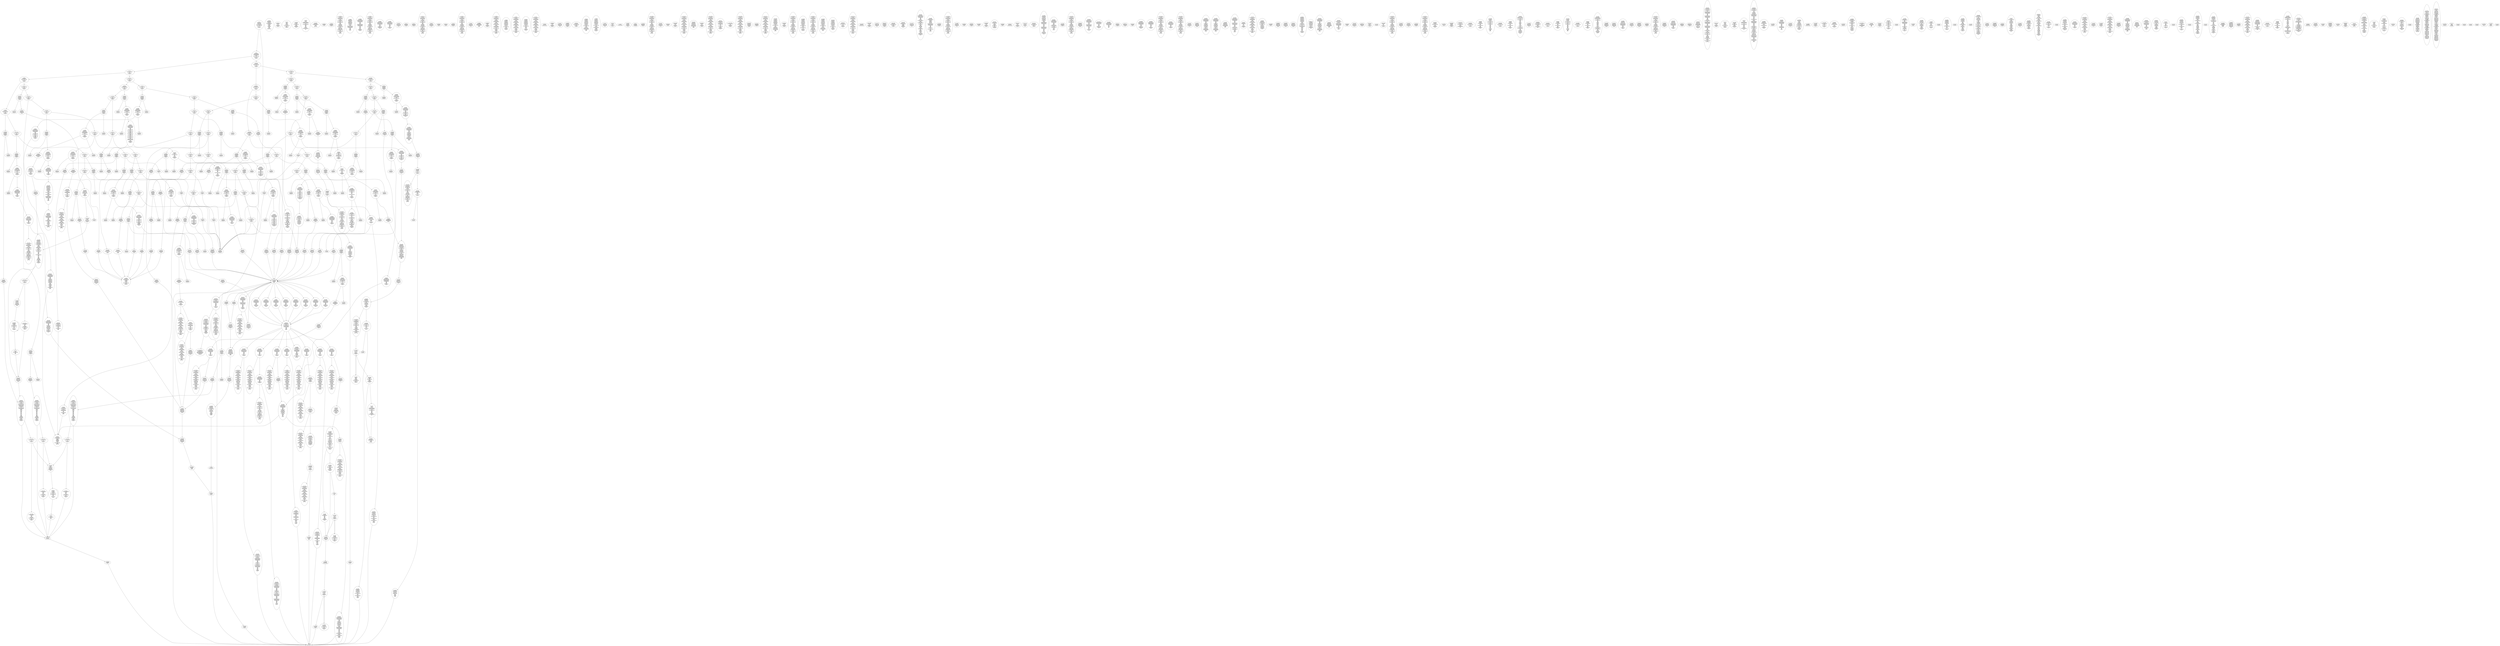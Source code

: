 /* Generated by GvGen v.1.0 (https://www.github.com/stricaud/gvgen) */

digraph G {
compound=true;
   node1 [label="[anywhere]"];
   node2 [label="# 0x0
PUSHX Data
PUSHX Data
MSTORE
PUSHX LogicData
CALLDATASIZE
LT
PUSHX Data
JUMPI
"];
   node3 [label="# 0xd
PUSHX Data
CALLDATALOAD
PUSHX BitData
SHR
PUSHX LogicData
GT
PUSHX Data
JUMPI
"];
   node4 [label="# 0x1e
PUSHX LogicData
GT
PUSHX Data
JUMPI
"];
   node5 [label="# 0x29
PUSHX LogicData
GT
PUSHX Data
JUMPI
"];
   node6 [label="# 0x34
PUSHX LogicData
EQ
PUSHX Data
JUMPI
"];
   node7 [label="# 0x3f
PUSHX LogicData
EQ
PUSHX Data
JUMPI
"];
   node8 [label="# 0x4a
PUSHX LogicData
EQ
PUSHX Data
JUMPI
"];
   node9 [label="# 0x55
PUSHX LogicData
EQ
PUSHX Data
JUMPI
"];
   node10 [label="# 0x60
PUSHX LogicData
EQ
PUSHX Data
JUMPI
"];
   node11 [label="# 0x6b
PUSHX LogicData
EQ
PUSHX Data
JUMPI
"];
   node12 [label="# 0x76
PUSHX Data
JUMP
"];
   node13 [label="# 0x7a
JUMPDEST
PUSHX LogicData
EQ
PUSHX Data
JUMPI
"];
   node14 [label="# 0x86
PUSHX LogicData
EQ
PUSHX Data
JUMPI
"];
   node15 [label="# 0x91
PUSHX LogicData
EQ
PUSHX Data
JUMPI
"];
   node16 [label="# 0x9c
PUSHX LogicData
EQ
PUSHX Data
JUMPI
"];
   node17 [label="# 0xa7
PUSHX LogicData
EQ
PUSHX Data
JUMPI
"];
   node18 [label="# 0xb2
PUSHX Data
JUMP
"];
   node19 [label="# 0xb6
JUMPDEST
PUSHX LogicData
GT
PUSHX Data
JUMPI
"];
   node20 [label="# 0xc2
PUSHX LogicData
EQ
PUSHX Data
JUMPI
"];
   node21 [label="# 0xcd
PUSHX LogicData
EQ
PUSHX Data
JUMPI
"];
   node22 [label="# 0xd8
PUSHX LogicData
EQ
PUSHX Data
JUMPI
"];
   node23 [label="# 0xe3
PUSHX LogicData
EQ
PUSHX Data
JUMPI
"];
   node24 [label="# 0xee
PUSHX LogicData
EQ
PUSHX Data
JUMPI
"];
   node25 [label="# 0xf9
PUSHX Data
JUMP
"];
   node26 [label="# 0xfd
JUMPDEST
PUSHX LogicData
EQ
PUSHX Data
JUMPI
"];
   node27 [label="# 0x109
PUSHX LogicData
EQ
PUSHX Data
JUMPI
"];
   node28 [label="# 0x114
PUSHX LogicData
EQ
PUSHX Data
JUMPI
"];
   node29 [label="# 0x11f
PUSHX LogicData
EQ
PUSHX Data
JUMPI
"];
   node30 [label="# 0x12a
PUSHX LogicData
EQ
PUSHX Data
JUMPI
"];
   node31 [label="# 0x135
PUSHX Data
JUMP
"];
   node32 [label="# 0x139
JUMPDEST
PUSHX LogicData
GT
PUSHX Data
JUMPI
"];
   node33 [label="# 0x145
PUSHX LogicData
GT
PUSHX Data
JUMPI
"];
   node34 [label="# 0x150
PUSHX LogicData
EQ
PUSHX Data
JUMPI
"];
   node35 [label="# 0x15b
PUSHX LogicData
EQ
PUSHX Data
JUMPI
"];
   node36 [label="# 0x166
PUSHX LogicData
EQ
PUSHX Data
JUMPI
"];
   node37 [label="# 0x171
PUSHX LogicData
EQ
PUSHX Data
JUMPI
"];
   node38 [label="# 0x17c
PUSHX LogicData
EQ
PUSHX Data
JUMPI
"];
   node39 [label="# 0x187
PUSHX LogicData
EQ
PUSHX Data
JUMPI
"];
   node40 [label="# 0x192
PUSHX Data
JUMP
"];
   node41 [label="# 0x196
JUMPDEST
PUSHX LogicData
EQ
PUSHX Data
JUMPI
"];
   node42 [label="# 0x1a2
PUSHX LogicData
EQ
PUSHX Data
JUMPI
"];
   node43 [label="# 0x1ad
PUSHX LogicData
EQ
PUSHX Data
JUMPI
"];
   node44 [label="# 0x1b8
PUSHX LogicData
EQ
PUSHX Data
JUMPI
"];
   node45 [label="# 0x1c3
PUSHX LogicData
EQ
PUSHX Data
JUMPI
"];
   node46 [label="# 0x1ce
PUSHX Data
JUMP
"];
   node47 [label="# 0x1d2
JUMPDEST
PUSHX LogicData
GT
PUSHX Data
JUMPI
"];
   node48 [label="# 0x1de
PUSHX LogicData
EQ
PUSHX Data
JUMPI
"];
   node49 [label="# 0x1e9
PUSHX LogicData
EQ
PUSHX Data
JUMPI
"];
   node50 [label="# 0x1f4
PUSHX LogicData
EQ
PUSHX Data
JUMPI
"];
   node51 [label="# 0x1ff
PUSHX LogicData
EQ
PUSHX Data
JUMPI
"];
   node52 [label="# 0x20a
PUSHX LogicData
EQ
PUSHX Data
JUMPI
"];
   node53 [label="# 0x215
PUSHX Data
JUMP
"];
   node54 [label="# 0x219
JUMPDEST
PUSHX LogicData
EQ
PUSHX Data
JUMPI
"];
   node55 [label="# 0x225
PUSHX LogicData
EQ
PUSHX Data
JUMPI
"];
   node56 [label="# 0x230
PUSHX LogicData
EQ
PUSHX Data
JUMPI
"];
   node57 [label="# 0x23b
PUSHX LogicData
EQ
PUSHX Data
JUMPI
"];
   node58 [label="# 0x246
PUSHX LogicData
EQ
PUSHX Data
JUMPI
"];
   node59 [label="# 0x251
JUMPDEST
PUSHX Data
REVERT
"];
   node60 [label="# 0x256
JUMPDEST
CALLVALUE
ISZERO
PUSHX Data
JUMPI
"];
   node61 [label="# 0x25e
PUSHX Data
REVERT
"];
   node62 [label="# 0x262
JUMPDEST
PUSHX Data
PUSHX Data
JUMP
"];
   node63 [label="# 0x26b
JUMPDEST
PUSHX MemData
MLOAD
MSTORE
MLOAD
SUB
PUSHX ArithData
ADD
RETURN
"];
   node64 [label="# 0x27d
JUMPDEST
CALLVALUE
ISZERO
PUSHX Data
JUMPI
"];
   node65 [label="# 0x285
PUSHX Data
REVERT
"];
   node66 [label="# 0x289
JUMPDEST
PUSHX Data
PUSHX ArithData
CALLDATASIZE
SUB
PUSHX LogicData
LT
ISZERO
PUSHX Data
JUMPI
"];
   node67 [label="# 0x29c
PUSHX Data
REVERT
"];
   node68 [label="# 0x2a0
JUMPDEST
CALLDATALOAD
PUSHX ArithData
PUSHX BitData
PUSHX BitData
SHL
SUB
NOT
AND
PUSHX Data
JUMP
"];
   node69 [label="# 0x2b1
JUMPDEST
PUSHX MemData
MLOAD
ISZERO
ISZERO
MSTORE
MLOAD
SUB
PUSHX ArithData
ADD
RETURN
"];
   node70 [label="# 0x2c5
JUMPDEST
CALLVALUE
ISZERO
PUSHX Data
JUMPI
"];
   node71 [label="# 0x2cd
PUSHX Data
REVERT
"];
   node72 [label="# 0x2d1
JUMPDEST
PUSHX Data
PUSHX Data
JUMP
"];
   node73 [label="# 0x2da
JUMPDEST
CALLVALUE
ISZERO
PUSHX Data
JUMPI
"];
   node74 [label="# 0x2e2
PUSHX Data
REVERT
"];
   node75 [label="# 0x2e6
JUMPDEST
PUSHX Data
PUSHX Data
JUMP
"];
   node76 [label="# 0x2ef
JUMPDEST
PUSHX Data
MLOAD
PUSHX ArithData
MSTORE
MLOAD
ADD
MSTORE
MLOAD
ADD
ADD
PUSHX Data
"];
   node77 [label="# 0x311
JUMPDEST
LT
ISZERO
PUSHX Data
JUMPI
"];
   node78 [label="# 0x31a
ADD
MLOAD
ADD
MSTORE
PUSHX ArithData
ADD
PUSHX Data
JUMP
"];
   node79 [label="# 0x329
JUMPDEST
ADD
PUSHX BitData
AND
ISZERO
PUSHX Data
JUMPI
"];
   node80 [label="# 0x33d
SUB
MLOAD
PUSHX ArithData
PUSHX ArithData
SUB
PUSHX ArithData
EXP
SUB
NOT
AND
MSTORE
PUSHX ArithData
ADD
"];
   node81 [label="# 0x356
JUMPDEST
PUSHX MemData
MLOAD
SUB
RETURN
"];
   node82 [label="# 0x364
JUMPDEST
CALLVALUE
ISZERO
PUSHX Data
JUMPI
"];
   node83 [label="# 0x36c
PUSHX Data
REVERT
"];
   node84 [label="# 0x370
JUMPDEST
PUSHX Data
PUSHX ArithData
CALLDATASIZE
SUB
PUSHX LogicData
LT
ISZERO
PUSHX Data
JUMPI
"];
   node85 [label="# 0x383
PUSHX Data
REVERT
"];
   node86 [label="# 0x387
JUMPDEST
CALLDATALOAD
PUSHX Data
JUMP
"];
   node87 [label="# 0x38e
JUMPDEST
PUSHX MemData
MLOAD
PUSHX ArithData
PUSHX BitData
PUSHX BitData
SHL
SUB
AND
MSTORE
MLOAD
SUB
PUSHX ArithData
ADD
RETURN
"];
   node88 [label="# 0x3aa
JUMPDEST
CALLVALUE
ISZERO
PUSHX Data
JUMPI
"];
   node89 [label="# 0x3b2
PUSHX Data
REVERT
"];
   node90 [label="# 0x3b6
JUMPDEST
PUSHX Data
PUSHX ArithData
CALLDATASIZE
SUB
PUSHX LogicData
LT
ISZERO
PUSHX Data
JUMPI
"];
   node91 [label="# 0x3c9
PUSHX Data
REVERT
"];
   node92 [label="# 0x3cd
JUMPDEST
PUSHX ArithData
PUSHX BitData
PUSHX BitData
SHL
SUB
CALLDATALOAD
AND
PUSHX ArithData
ADD
CALLDATALOAD
PUSHX Data
JUMP
"];
   node93 [label="# 0x3e3
JUMPDEST
STOP
"];
   node94 [label="# 0x3e5
JUMPDEST
CALLVALUE
ISZERO
PUSHX Data
JUMPI
"];
   node95 [label="# 0x3ed
PUSHX Data
REVERT
"];
   node96 [label="# 0x3f1
JUMPDEST
PUSHX Data
PUSHX Data
JUMP
"];
   node97 [label="# 0x3fa
JUMPDEST
CALLVALUE
ISZERO
PUSHX Data
JUMPI
"];
   node98 [label="# 0x402
PUSHX Data
REVERT
"];
   node99 [label="# 0x406
JUMPDEST
PUSHX Data
PUSHX Data
JUMP
"];
   node100 [label="# 0x40f
JUMPDEST
CALLVALUE
ISZERO
PUSHX Data
JUMPI
"];
   node101 [label="# 0x417
PUSHX Data
REVERT
"];
   node102 [label="# 0x41b
JUMPDEST
PUSHX Data
PUSHX ArithData
CALLDATASIZE
SUB
PUSHX LogicData
LT
ISZERO
PUSHX Data
JUMPI
"];
   node103 [label="# 0x42e
PUSHX Data
REVERT
"];
   node104 [label="# 0x432
JUMPDEST
PUSHX ArithData
PUSHX BitData
PUSHX BitData
SHL
SUB
CALLDATALOAD
AND
PUSHX ArithData
ADD
CALLDATALOAD
AND
PUSHX ArithData
ADD
CALLDATALOAD
PUSHX Data
JUMP
"];
   node105 [label="# 0x452
JUMPDEST
CALLVALUE
ISZERO
PUSHX Data
JUMPI
"];
   node106 [label="# 0x45a
PUSHX Data
REVERT
"];
   node107 [label="# 0x45e
JUMPDEST
PUSHX Data
PUSHX ArithData
CALLDATASIZE
SUB
PUSHX LogicData
LT
ISZERO
PUSHX Data
JUMPI
"];
   node108 [label="# 0x471
PUSHX Data
REVERT
"];
   node109 [label="# 0x475
JUMPDEST
CALLDATALOAD
PUSHX Data
JUMP
"];
   node110 [label="# 0x47c
JUMPDEST
CALLVALUE
ISZERO
PUSHX Data
JUMPI
"];
   node111 [label="# 0x484
PUSHX Data
REVERT
"];
   node112 [label="# 0x488
JUMPDEST
PUSHX Data
PUSHX ArithData
CALLDATASIZE
SUB
PUSHX LogicData
LT
ISZERO
PUSHX Data
JUMPI
"];
   node113 [label="# 0x49b
PUSHX Data
REVERT
"];
   node114 [label="# 0x49f
JUMPDEST
PUSHX ArithData
PUSHX BitData
PUSHX BitData
SHL
SUB
CALLDATALOAD
AND
PUSHX ArithData
ADD
CALLDATALOAD
PUSHX Data
JUMP
"];
   node115 [label="# 0x4b5
JUMPDEST
CALLVALUE
ISZERO
PUSHX Data
JUMPI
"];
   node116 [label="# 0x4bd
PUSHX Data
REVERT
"];
   node117 [label="# 0x4c1
JUMPDEST
PUSHX Data
PUSHX Data
JUMP
"];
   node118 [label="# 0x4ca
JUMPDEST
CALLVALUE
ISZERO
PUSHX Data
JUMPI
"];
   node119 [label="# 0x4d2
PUSHX Data
REVERT
"];
   node120 [label="# 0x4d6
JUMPDEST
PUSHX Data
PUSHX Data
JUMP
"];
   node121 [label="# 0x4df
JUMPDEST
CALLVALUE
ISZERO
PUSHX Data
JUMPI
"];
   node122 [label="# 0x4e7
PUSHX Data
REVERT
"];
   node123 [label="# 0x4eb
JUMPDEST
PUSHX Data
PUSHX ArithData
CALLDATASIZE
SUB
PUSHX LogicData
LT
ISZERO
PUSHX Data
JUMPI
"];
   node124 [label="# 0x4fe
PUSHX Data
REVERT
"];
   node125 [label="# 0x502
JUMPDEST
CALLDATALOAD
PUSHX ArithData
PUSHX BitData
PUSHX BitData
SHL
SUB
AND
PUSHX Data
JUMP
"];
   node126 [label="# 0x512
JUMPDEST
CALLVALUE
ISZERO
PUSHX Data
JUMPI
"];
   node127 [label="# 0x51a
PUSHX Data
REVERT
"];
   node128 [label="# 0x51e
JUMPDEST
PUSHX Data
PUSHX ArithData
CALLDATASIZE
SUB
PUSHX LogicData
LT
ISZERO
PUSHX Data
JUMPI
"];
   node129 [label="# 0x531
PUSHX Data
REVERT
"];
   node130 [label="# 0x535
JUMPDEST
PUSHX ArithData
PUSHX BitData
PUSHX BitData
SHL
SUB
CALLDATALOAD
AND
PUSHX ArithData
ADD
CALLDATALOAD
AND
PUSHX ArithData
ADD
CALLDATALOAD
PUSHX Data
JUMP
"];
   node131 [label="# 0x555
JUMPDEST
CALLVALUE
ISZERO
PUSHX Data
JUMPI
"];
   node132 [label="# 0x55d
PUSHX Data
REVERT
"];
   node133 [label="# 0x561
JUMPDEST
PUSHX Data
PUSHX ArithData
CALLDATASIZE
SUB
PUSHX LogicData
LT
ISZERO
PUSHX Data
JUMPI
"];
   node134 [label="# 0x574
PUSHX Data
REVERT
"];
   node135 [label="# 0x578
JUMPDEST
CALLDATALOAD
PUSHX Data
JUMP
"];
   node136 [label="# 0x57f
JUMPDEST
CALLVALUE
ISZERO
PUSHX Data
JUMPI
"];
   node137 [label="# 0x587
PUSHX Data
REVERT
"];
   node138 [label="# 0x58b
JUMPDEST
PUSHX Data
PUSHX ArithData
CALLDATASIZE
SUB
PUSHX LogicData
LT
ISZERO
PUSHX Data
JUMPI
"];
   node139 [label="# 0x59e
PUSHX Data
REVERT
"];
   node140 [label="# 0x5a2
JUMPDEST
CALLDATALOAD
PUSHX Data
JUMP
"];
   node141 [label="# 0x5a9
JUMPDEST
CALLVALUE
ISZERO
PUSHX Data
JUMPI
"];
   node142 [label="# 0x5b1
PUSHX Data
REVERT
"];
   node143 [label="# 0x5b5
JUMPDEST
PUSHX Data
PUSHX ArithData
CALLDATASIZE
SUB
PUSHX LogicData
LT
ISZERO
PUSHX Data
JUMPI
"];
   node144 [label="# 0x5c8
PUSHX Data
REVERT
"];
   node145 [label="# 0x5cc
JUMPDEST
ADD
PUSHX ArithData
ADD
CALLDATALOAD
PUSHX LogicData
GT
ISZERO
PUSHX Data
JUMPI
"];
   node146 [label="# 0x5e3
PUSHX Data
REVERT
"];
   node147 [label="# 0x5e7
JUMPDEST
ADD
PUSHX ArithData
ADD
GT
ISZERO
PUSHX Data
JUMPI
"];
   node148 [label="# 0x5f5
PUSHX Data
REVERT
"];
   node149 [label="# 0x5f9
JUMPDEST
CALLDATALOAD
PUSHX ArithData
ADD
PUSHX ArithData
MUL
ADD
GT
PUSHX LogicData
GT
OR
ISZERO
PUSHX Data
JUMPI
"];
   node150 [label="# 0x617
PUSHX Data
REVERT
"];
   node151 [label="# 0x61b
JUMPDEST
PUSHX ArithData
ADD
PUSHX ArithData
DIV
MUL
PUSHX ArithData
ADD
PUSHX MemData
MLOAD
ADD
PUSHX Data
MSTORE
MSTORE
PUSHX ArithData
ADD
CALLDATACOPY
PUSHX Data
ADD
MSTORE
PUSHX Data
JUMP
"];
   node152 [label="# 0x65c
JUMPDEST
CALLVALUE
ISZERO
PUSHX Data
JUMPI
"];
   node153 [label="# 0x664
PUSHX Data
REVERT
"];
   node154 [label="# 0x668
JUMPDEST
PUSHX Data
PUSHX Data
JUMP
"];
   node155 [label="# 0x671
JUMPDEST
CALLVALUE
ISZERO
PUSHX Data
JUMPI
"];
   node156 [label="# 0x679
PUSHX Data
REVERT
"];
   node157 [label="# 0x67d
JUMPDEST
PUSHX Data
PUSHX ArithData
CALLDATASIZE
SUB
PUSHX LogicData
LT
ISZERO
PUSHX Data
JUMPI
"];
   node158 [label="# 0x690
PUSHX Data
REVERT
"];
   node159 [label="# 0x694
JUMPDEST
CALLDATALOAD
PUSHX Data
JUMP
"];
   node160 [label="# 0x69b
JUMPDEST
CALLVALUE
ISZERO
PUSHX Data
JUMPI
"];
   node161 [label="# 0x6a3
PUSHX Data
REVERT
"];
   node162 [label="# 0x6a7
JUMPDEST
PUSHX Data
PUSHX Data
JUMP
"];
   node163 [label="# 0x6b0
JUMPDEST
CALLVALUE
ISZERO
PUSHX Data
JUMPI
"];
   node164 [label="# 0x6b8
PUSHX Data
REVERT
"];
   node165 [label="# 0x6bc
JUMPDEST
PUSHX Data
PUSHX Data
JUMP
"];
   node166 [label="# 0x6c5
JUMPDEST
CALLVALUE
ISZERO
PUSHX Data
JUMPI
"];
   node167 [label="# 0x6cd
PUSHX Data
REVERT
"];
   node168 [label="# 0x6d1
JUMPDEST
PUSHX Data
PUSHX ArithData
CALLDATASIZE
SUB
PUSHX LogicData
LT
ISZERO
PUSHX Data
JUMPI
"];
   node169 [label="# 0x6e4
PUSHX Data
REVERT
"];
   node170 [label="# 0x6e8
JUMPDEST
CALLDATALOAD
PUSHX ArithData
PUSHX BitData
PUSHX BitData
SHL
SUB
AND
PUSHX Data
JUMP
"];
   node171 [label="# 0x6f8
JUMPDEST
CALLVALUE
ISZERO
PUSHX Data
JUMPI
"];
   node172 [label="# 0x700
PUSHX Data
REVERT
"];
   node173 [label="# 0x704
JUMPDEST
PUSHX Data
PUSHX Data
JUMP
"];
   node174 [label="# 0x70d
JUMPDEST
CALLVALUE
ISZERO
PUSHX Data
JUMPI
"];
   node175 [label="# 0x715
PUSHX Data
REVERT
"];
   node176 [label="# 0x719
JUMPDEST
PUSHX Data
PUSHX Data
JUMP
"];
   node177 [label="# 0x722
JUMPDEST
CALLVALUE
ISZERO
PUSHX Data
JUMPI
"];
   node178 [label="# 0x72a
PUSHX Data
REVERT
"];
   node179 [label="# 0x72e
JUMPDEST
PUSHX Data
PUSHX Data
JUMP
"];
   node180 [label="# 0x737
JUMPDEST
CALLVALUE
ISZERO
PUSHX Data
JUMPI
"];
   node181 [label="# 0x73f
PUSHX Data
REVERT
"];
   node182 [label="# 0x743
JUMPDEST
PUSHX Data
PUSHX Data
JUMP
"];
   node183 [label="# 0x74c
JUMPDEST
CALLVALUE
ISZERO
PUSHX Data
JUMPI
"];
   node184 [label="# 0x754
PUSHX Data
REVERT
"];
   node185 [label="# 0x758
JUMPDEST
PUSHX Data
PUSHX Data
JUMP
"];
   node186 [label="# 0x761
JUMPDEST
CALLVALUE
ISZERO
PUSHX Data
JUMPI
"];
   node187 [label="# 0x769
PUSHX Data
REVERT
"];
   node188 [label="# 0x76d
JUMPDEST
PUSHX Data
PUSHX ArithData
CALLDATASIZE
SUB
PUSHX LogicData
LT
ISZERO
PUSHX Data
JUMPI
"];
   node189 [label="# 0x780
PUSHX Data
REVERT
"];
   node190 [label="# 0x784
JUMPDEST
CALLDATALOAD
PUSHX ArithData
PUSHX BitData
PUSHX BitData
SHL
SUB
AND
PUSHX Data
JUMP
"];
   node191 [label="# 0x794
JUMPDEST
PUSHX Data
MLOAD
PUSHX ArithData
PUSHX BitData
PUSHX BitData
SHL
SUB
AND
MSTORE
PUSHX ArithData
ADD
MSTORE
ADD
MSTORE
MLOAD
SUB
PUSHX ArithData
ADD
RETURN
"];
   node192 [label="# 0x7bc
JUMPDEST
PUSHX Data
PUSHX ArithData
CALLDATASIZE
SUB
PUSHX LogicData
LT
ISZERO
PUSHX Data
JUMPI
"];
   node193 [label="# 0x7ce
PUSHX Data
REVERT
"];
   node194 [label="# 0x7d2
JUMPDEST
CALLDATALOAD
PUSHX Data
JUMP
"];
   node195 [label="# 0x7d9
JUMPDEST
CALLVALUE
ISZERO
PUSHX Data
JUMPI
"];
   node196 [label="# 0x7e1
PUSHX Data
REVERT
"];
   node197 [label="# 0x7e5
JUMPDEST
PUSHX Data
PUSHX ArithData
CALLDATASIZE
SUB
PUSHX LogicData
LT
ISZERO
PUSHX Data
JUMPI
"];
   node198 [label="# 0x7f8
PUSHX Data
REVERT
"];
   node199 [label="# 0x7fc
JUMPDEST
PUSHX ArithData
PUSHX BitData
PUSHX BitData
SHL
SUB
CALLDATALOAD
AND
PUSHX ArithData
ADD
CALLDATALOAD
ISZERO
ISZERO
PUSHX Data
JUMP
"];
   node200 [label="# 0x814
JUMPDEST
CALLVALUE
ISZERO
PUSHX Data
JUMPI
"];
   node201 [label="# 0x81c
PUSHX Data
REVERT
"];
   node202 [label="# 0x820
JUMPDEST
PUSHX Data
PUSHX ArithData
CALLDATASIZE
SUB
PUSHX LogicData
LT
ISZERO
PUSHX Data
JUMPI
"];
   node203 [label="# 0x833
PUSHX Data
REVERT
"];
   node204 [label="# 0x837
JUMPDEST
PUSHX ArithData
PUSHX BitData
PUSHX BitData
SHL
SUB
CALLDATALOAD
AND
PUSHX ArithData
ADD
CALLDATALOAD
AND
PUSHX ArithData
ADD
CALLDATALOAD
ADD
PUSHX ArithData
ADD
PUSHX ArithData
ADD
CALLDATALOAD
PUSHX LogicData
GT
ISZERO
PUSHX Data
JUMPI
"];
   node205 [label="# 0x86e
PUSHX Data
REVERT
"];
   node206 [label="# 0x872
JUMPDEST
ADD
PUSHX ArithData
ADD
GT
ISZERO
PUSHX Data
JUMPI
"];
   node207 [label="# 0x880
PUSHX Data
REVERT
"];
   node208 [label="# 0x884
JUMPDEST
CALLDATALOAD
PUSHX ArithData
ADD
PUSHX ArithData
MUL
ADD
GT
PUSHX LogicData
GT
OR
ISZERO
PUSHX Data
JUMPI
"];
   node209 [label="# 0x8a2
PUSHX Data
REVERT
"];
   node210 [label="# 0x8a6
JUMPDEST
PUSHX ArithData
ADD
PUSHX ArithData
DIV
MUL
PUSHX ArithData
ADD
PUSHX MemData
MLOAD
ADD
PUSHX Data
MSTORE
MSTORE
PUSHX ArithData
ADD
CALLDATACOPY
PUSHX Data
ADD
MSTORE
PUSHX Data
JUMP
"];
   node211 [label="# 0x8e7
JUMPDEST
CALLVALUE
ISZERO
PUSHX Data
JUMPI
"];
   node212 [label="# 0x8ef
PUSHX Data
REVERT
"];
   node213 [label="# 0x8f3
JUMPDEST
PUSHX Data
PUSHX ArithData
CALLDATASIZE
SUB
PUSHX LogicData
LT
ISZERO
PUSHX Data
JUMPI
"];
   node214 [label="# 0x906
PUSHX Data
REVERT
"];
   node215 [label="# 0x90a
JUMPDEST
CALLDATALOAD
PUSHX Data
JUMP
"];
   node216 [label="# 0x911
JUMPDEST
CALLVALUE
ISZERO
PUSHX Data
JUMPI
"];
   node217 [label="# 0x919
PUSHX Data
REVERT
"];
   node218 [label="# 0x91d
JUMPDEST
PUSHX Data
PUSHX Data
JUMP
"];
   node219 [label="# 0x926
JUMPDEST
CALLVALUE
ISZERO
PUSHX Data
JUMPI
"];
   node220 [label="# 0x92e
PUSHX Data
REVERT
"];
   node221 [label="# 0x932
JUMPDEST
PUSHX Data
PUSHX ArithData
CALLDATASIZE
SUB
PUSHX LogicData
LT
ISZERO
PUSHX Data
JUMPI
"];
   node222 [label="# 0x945
PUSHX Data
REVERT
"];
   node223 [label="# 0x949
JUMPDEST
PUSHX ArithData
PUSHX BitData
PUSHX BitData
SHL
SUB
CALLDATALOAD
AND
PUSHX ArithData
ADD
CALLDATALOAD
PUSHX Data
JUMP
"];
   node224 [label="# 0x95f
JUMPDEST
CALLVALUE
ISZERO
PUSHX Data
JUMPI
"];
   node225 [label="# 0x967
PUSHX Data
REVERT
"];
   node226 [label="# 0x96b
JUMPDEST
PUSHX Data
PUSHX Data
JUMP
"];
   node227 [label="# 0x974
JUMPDEST
CALLVALUE
ISZERO
PUSHX Data
JUMPI
"];
   node228 [label="# 0x97c
PUSHX Data
REVERT
"];
   node229 [label="# 0x980
JUMPDEST
PUSHX Data
PUSHX ArithData
CALLDATASIZE
SUB
PUSHX LogicData
LT
ISZERO
PUSHX Data
JUMPI
"];
   node230 [label="# 0x993
PUSHX Data
REVERT
"];
   node231 [label="# 0x997
JUMPDEST
PUSHX ArithData
PUSHX BitData
PUSHX BitData
SHL
SUB
CALLDATALOAD
AND
PUSHX ArithData
ADD
CALLDATALOAD
AND
PUSHX Data
JUMP
"];
   node232 [label="# 0x9af
JUMPDEST
CALLVALUE
ISZERO
PUSHX Data
JUMPI
"];
   node233 [label="# 0x9b7
PUSHX Data
REVERT
"];
   node234 [label="# 0x9bb
JUMPDEST
PUSHX Data
PUSHX Data
JUMP
"];
   node235 [label="# 0x9c4
JUMPDEST
CALLVALUE
ISZERO
PUSHX Data
JUMPI
"];
   node236 [label="# 0x9cc
PUSHX Data
REVERT
"];
   node237 [label="# 0x9d0
JUMPDEST
PUSHX Data
PUSHX ArithData
CALLDATASIZE
SUB
PUSHX LogicData
LT
ISZERO
PUSHX Data
JUMPI
"];
   node238 [label="# 0x9e3
PUSHX Data
REVERT
"];
   node239 [label="# 0x9e7
JUMPDEST
PUSHX ArithData
PUSHX BitData
PUSHX BitData
SHL
SUB
CALLDATALOAD
AND
PUSHX ArithData
ADD
CALLDATALOAD
PUSHX Data
JUMP
"];
   node240 [label="# 0x9fd
JUMPDEST
CALLVALUE
ISZERO
PUSHX Data
JUMPI
"];
   node241 [label="# 0xa05
PUSHX Data
REVERT
"];
   node242 [label="# 0xa09
JUMPDEST
PUSHX Data
PUSHX Data
JUMP
"];
   node243 [label="# 0xa12
JUMPDEST
CALLVALUE
ISZERO
PUSHX Data
JUMPI
"];
   node244 [label="# 0xa1a
PUSHX Data
REVERT
"];
   node245 [label="# 0xa1e
JUMPDEST
PUSHX Data
PUSHX ArithData
CALLDATASIZE
SUB
PUSHX LogicData
LT
ISZERO
PUSHX Data
JUMPI
"];
   node246 [label="# 0xa31
PUSHX Data
REVERT
"];
   node247 [label="# 0xa35
JUMPDEST
CALLDATALOAD
PUSHX ArithData
PUSHX BitData
PUSHX BitData
SHL
SUB
AND
PUSHX Data
JUMP
"];
   node248 [label="# 0xa45
JUMPDEST
CALLVALUE
ISZERO
PUSHX Data
JUMPI
"];
   node249 [label="# 0xa4d
PUSHX Data
REVERT
"];
   node250 [label="# 0xa51
JUMPDEST
PUSHX Data
PUSHX Data
JUMP
"];
   node251 [label="# 0xa5a
JUMPDEST
PUSHX Data
JUMP
"];
   node252 [label="# 0xa5f
JUMPDEST
PUSHX ArithData
PUSHX BitData
PUSHX BitData
SHL
SUB
NOT
AND
PUSHX Data
MSTORE
PUSHX Data
MSTORE
PUSHX Data
SHA3
SLOAD
PUSHX BitData
AND
"];
   node253 [label="# 0xa7d
JUMPDEST
JUMP
"];
   node254 [label="# 0xa82
JUMPDEST
PUSHX StorData
SLOAD
PUSHX BitData
PUSHX BitData
SHL
DIV
PUSHX BitData
AND
JUMP
"];
   node255 [label="# 0xa92
JUMPDEST
PUSHX StorData
SLOAD
PUSHX MemData
MLOAD
PUSHX ArithData
PUSHX ArithData
PUSHX Data
PUSHX BitData
NOT
PUSHX ArithData
PUSHX BitData
AND
ISZERO
MUL
ADD
AND
DIV
ADD
DIV
MUL
ADD
ADD
MSTORE
MSTORE
PUSHX Data
ADD
ISZERO
PUSHX Data
JUMPI
"];
   node256 [label="# 0xad8
PUSHX LogicData
LT
PUSHX Data
JUMPI
"];
   node257 [label="# 0xae0
PUSHX ArithData
SLOAD
DIV
MUL
MSTORE
PUSHX ArithData
ADD
PUSHX Data
JUMP
"];
   node258 [label="# 0xaf3
JUMPDEST
ADD
PUSHX Data
MSTORE
PUSHX Data
PUSHX Data
SHA3
"];
   node259 [label="# 0xb01
JUMPDEST
SLOAD
MSTORE
PUSHX ArithData
ADD
PUSHX ArithData
ADD
GT
PUSHX Data
JUMPI
"];
   node260 [label="# 0xb15
SUB
PUSHX BitData
AND
ADD
"];
   node261 [label="# 0xb1e
JUMPDEST
"];
   node262 [label="# 0xb26
JUMPDEST
JUMP
"];
   node263 [label="# 0xb29
JUMPDEST
PUSHX Data
PUSHX Data
PUSHX Data
JUMP
"];
   node264 [label="# 0xb34
JUMPDEST
PUSHX Data
JUMPI
"];
   node265 [label="# 0xb39
PUSHX MemData
MLOAD
PUSHX BitData
PUSHX BitData
SHL
MSTORE
PUSHX ArithData
ADD
PUSHX ArithData
ADD
SUB
MSTORE
PUSHX Data
MSTORE
PUSHX ArithData
ADD
PUSHX Data
PUSHX Data
CODECOPY
PUSHX ArithData
ADD
PUSHX MemData
MLOAD
SUB
REVERT
"];
   node266 [label="# 0xb6f
JUMPDEST
PUSHX Data
MSTORE
PUSHX Data
PUSHX Data
MSTORE
PUSHX Data
SHA3
SLOAD
PUSHX ArithData
PUSHX BitData
PUSHX BitData
SHL
SUB
AND
JUMP
"];
   node267 [label="# 0xb8b
JUMPDEST
PUSHX Data
PUSHX Data
PUSHX Data
JUMP
"];
   node268 [label="# 0xb96
JUMPDEST
PUSHX ArithData
PUSHX BitData
PUSHX BitData
SHL
SUB
AND
PUSHX ArithData
PUSHX BitData
PUSHX BitData
SHL
SUB
AND
EQ
ISZERO
PUSHX Data
JUMPI
"];
   node269 [label="# 0xbb3
PUSHX MemData
MLOAD
PUSHX BitData
PUSHX BitData
SHL
MSTORE
PUSHX ArithData
ADD
PUSHX ArithData
ADD
SUB
MSTORE
PUSHX Data
MSTORE
PUSHX ArithData
ADD
PUSHX Data
PUSHX Data
CODECOPY
PUSHX ArithData
ADD
PUSHX MemData
MLOAD
SUB
REVERT
"];
   node270 [label="# 0xbe9
JUMPDEST
PUSHX ArithData
PUSHX BitData
PUSHX BitData
SHL
SUB
AND
PUSHX Data
PUSHX Data
JUMP
"];
   node271 [label="# 0xbfb
JUMPDEST
PUSHX ArithData
PUSHX BitData
PUSHX BitData
SHL
SUB
AND
EQ
PUSHX Data
JUMPI
"];
   node272 [label="# 0xc0b
PUSHX Data
PUSHX Data
PUSHX Data
JUMP
"];
   node273 [label="# 0xc17
JUMPDEST
PUSHX Data
JUMP
"];
   node274 [label="# 0xc1c
JUMPDEST
PUSHX Data
JUMPI
"];
   node275 [label="# 0xc21
PUSHX MemData
MLOAD
PUSHX BitData
PUSHX BitData
SHL
MSTORE
PUSHX ArithData
ADD
PUSHX ArithData
ADD
SUB
MSTORE
PUSHX Data
MSTORE
PUSHX ArithData
ADD
PUSHX Data
PUSHX Data
CODECOPY
PUSHX ArithData
ADD
PUSHX MemData
MLOAD
SUB
REVERT
"];
   node276 [label="# 0xc57
JUMPDEST
PUSHX Data
PUSHX Data
JUMP
"];
   node277 [label="# 0xc61
JUMPDEST
JUMP
"];
   node278 [label="# 0xc66
JUMPDEST
PUSHX Data
PUSHX Data
PUSHX Data
PUSHX Data
JUMP
"];
   node279 [label="# 0xc72
JUMPDEST
JUMP
"];
   node280 [label="# 0xc77
JUMPDEST
PUSHX Data
JUMP
"];
   node281 [label="# 0xc7c
JUMPDEST
PUSHX Data
PUSHX Data
PUSHX Data
JUMP
"];
   node282 [label="# 0xc87
JUMPDEST
PUSHX Data
JUMP
"];
   node283 [label="# 0xc8d
JUMPDEST
PUSHX Data
JUMPI
"];
   node284 [label="# 0xc92
PUSHX MemData
MLOAD
PUSHX BitData
PUSHX BitData
SHL
MSTORE
PUSHX ArithData
ADD
PUSHX ArithData
ADD
SUB
MSTORE
PUSHX Data
MSTORE
PUSHX ArithData
ADD
PUSHX Data
PUSHX Data
CODECOPY
PUSHX ArithData
ADD
PUSHX MemData
MLOAD
SUB
REVERT
"];
   node285 [label="# 0xcc8
JUMPDEST
PUSHX Data
PUSHX Data
JUMP
"];
   node286 [label="# 0xcd3
JUMPDEST
PUSHX LogicData
GT
ISZERO
PUSHX Data
JUMPI
"];
   node287 [label="# 0xcdd
PUSHX MemData
MLOAD
PUSHX BitData
PUSHX BitData
SHL
MSTORE
PUSHX Data
PUSHX ArithData
ADD
MSTORE
PUSHX Data
PUSHX ArithData
ADD
MSTORE
PUSHX BitData
PUSHX BitData
SHL
PUSHX ArithData
ADD
MSTORE
MLOAD
SUB
PUSHX ArithData
ADD
REVERT
"];
   node288 [label="# 0xd1e
JUMPDEST
PUSHX StorData
SLOAD
PUSHX BitData
PUSHX BitData
SHL
DIV
PUSHX BitData
AND
PUSHX Data
JUMPI
"];
   node289 [label="# 0xd30
PUSHX MemData
MLOAD
PUSHX BitData
PUSHX BitData
SHL
MSTORE
PUSHX Data
PUSHX ArithData
ADD
MSTORE
PUSHX Data
PUSHX ArithData
ADD
MSTORE
PUSHX Data
PUSHX ArithData
ADD
MSTORE
MLOAD
SUB
PUSHX ArithData
ADD
REVERT
"];
   node290 [label="# 0xd7c
JUMPDEST
PUSHX Data
PUSHX Data
PUSHX Data
PUSHX Data
JUMP
"];
   node291 [label="# 0xd8b
JUMPDEST
PUSHX BitData
PUSHX BitData
AND
JUMP
"];
   node292 [label="# 0xd97
JUMPDEST
GT
ISZERO
PUSHX Data
JUMPI
"];
   node293 [label="# 0xd9e
PUSHX MemData
MLOAD
PUSHX BitData
PUSHX BitData
SHL
MSTORE
PUSHX Data
PUSHX ArithData
ADD
MSTORE
PUSHX Data
PUSHX ArithData
ADD
MSTORE
PUSHX BitData
PUSHX BitData
SHL
PUSHX ArithData
ADD
MSTORE
MLOAD
SUB
PUSHX ArithData
ADD
REVERT
"];
   node294 [label="# 0xddf
JUMPDEST
CALLER
PUSHX Data
MSTORE
PUSHX Data
PUSHX Data
MSTORE
PUSHX Data
SHA3
PUSHX ArithData
ADD
SLOAD
PUSHX Data
JUMPI
"];
   node295 [label="# 0xdf7
PUSHX MemData
MLOAD
PUSHX BitData
PUSHX BitData
SHL
MSTORE
PUSHX Data
PUSHX ArithData
ADD
MSTORE
PUSHX Data
PUSHX ArithData
ADD
MSTORE
PUSHX Data
PUSHX ArithData
ADD
MSTORE
MLOAD
SUB
PUSHX ArithData
ADD
REVERT
"];
   node296 [label="# 0xe43
JUMPDEST
CALLER
PUSHX Data
MSTORE
PUSHX Data
PUSHX Data
MSTORE
PUSHX Data
SHA3
PUSHX ArithData
ADD
SLOAD
GT
ISZERO
PUSHX Data
JUMPI
"];
   node297 [label="# 0xe5e
PUSHX MemData
MLOAD
PUSHX BitData
PUSHX BitData
SHL
MSTORE
PUSHX Data
PUSHX ArithData
ADD
MSTORE
PUSHX Data
PUSHX ArithData
ADD
MSTORE
PUSHX Data
PUSHX ArithData
ADD
MSTORE
MLOAD
SUB
PUSHX ArithData
ADD
REVERT
"];
   node298 [label="# 0xeaa
JUMPDEST
PUSHX Data
"];
   node299 [label="# 0xead
JUMPDEST
LT
ISZERO
PUSHX Data
JUMPI
"];
   node300 [label="# 0xeb6
PUSHX Data
PUSHX Data
PUSHX Data
JUMP
"];
   node301 [label="# 0xebf
JUMPDEST
PUSHX Data
CALLER
PUSHX Data
JUMP
"];
   node302 [label="# 0xecb
JUMPDEST
PUSHX ArithData
ADD
PUSHX Data
JUMP
"];
   node303 [label="# 0xed4
JUMPDEST
CALLER
PUSHX Data
MSTORE
PUSHX Data
PUSHX Data
MSTORE
PUSHX Data
SHA3
PUSHX ArithData
ADD
SLOAD
PUSHX Data
PUSHX BitData
PUSHX BitData
AND
JUMP
"];
   node304 [label="# 0xef8
JUMPDEST
CALLER
PUSHX Data
MSTORE
PUSHX Data
PUSHX Data
MSTORE
PUSHX Data
SHA3
PUSHX ArithData
ADD
SSTORE
PUSHX StorData
SLOAD
ISZERO
ISZERO
PUSHX Data
JUMPI
"];
   node305 [label="# 0xf16
PUSHX Data
PUSHX Data
PUSHX Data
JUMP
"];
   node306 [label="# 0xf21
JUMPDEST
EQ
PUSHX Data
JUMPI
"];
   node307 [label="# 0xf28
PUSHX Data
"];
   node308 [label="# 0xf2b
JUMPDEST
ISZERO
PUSHX Data
JUMPI
"];
   node309 [label="# 0xf31
NUMBER
PUSHX Data
SSTORE
"];
   node310 [label="# 0xf35
JUMPDEST
JUMP
"];
   node311 [label="# 0xf38
JUMPDEST
PUSHX ArithData
PUSHX BitData
PUSHX BitData
SHL
SUB
AND
PUSHX Data
MSTORE
PUSHX Data
PUSHX Data
MSTORE
PUSHX Data
SHA3
PUSHX Data
PUSHX BitData
PUSHX BitData
AND
JUMP
"];
   node312 [label="# 0xf60
JUMPDEST
"];
   node313 [label="# 0xf63
JUMPDEST
JUMP
"];
   node314 [label="# 0xf69
JUMPDEST
PUSHX Data
PUSHX Data
JUMP
"];
   node315 [label="# 0xf71
JUMPDEST
PUSHX ArithData
PUSHX BitData
PUSHX BitData
SHL
SUB
AND
PUSHX Data
PUSHX Data
JUMP
"];
   node316 [label="# 0xf82
JUMPDEST
PUSHX ArithData
PUSHX BitData
PUSHX BitData
SHL
SUB
AND
EQ
PUSHX Data
JUMPI
"];
   node317 [label="# 0xf91
PUSHX MemData
MLOAD
PUSHX BitData
PUSHX BitData
SHL
MSTORE
PUSHX Data
PUSHX ArithData
ADD
MSTORE
PUSHX ArithData
ADD
MSTORE
PUSHX MemData
MLOAD
PUSHX Data
PUSHX Data
CODECOPY
MLOAD
MSTORE
PUSHX ArithData
ADD
MSTORE
MLOAD
SUB
PUSHX ArithData
ADD
REVERT
"];
   node318 [label="# 0xfcb
JUMPDEST
PUSHX StorData
SLOAD
PUSHX BitData
PUSHX BitData
SHL
NOT
AND
PUSHX BitData
PUSHX BitData
SHL
DIV
PUSHX BitData
AND
ISZERO
MUL
OR
SSTORE
JUMP
"];
   node319 [label="# 0xfec
JUMPDEST
PUSHX Data
PUSHX Data
JUMP
"];
   node320 [label="# 0xff4
JUMPDEST
PUSHX ArithData
PUSHX BitData
PUSHX BitData
SHL
SUB
AND
PUSHX Data
PUSHX Data
JUMP
"];
   node321 [label="# 0x1005
JUMPDEST
PUSHX ArithData
PUSHX BitData
PUSHX BitData
SHL
SUB
AND
EQ
PUSHX Data
JUMPI
"];
   node322 [label="# 0x1014
PUSHX MemData
MLOAD
PUSHX BitData
PUSHX BitData
SHL
MSTORE
PUSHX Data
PUSHX ArithData
ADD
MSTORE
PUSHX ArithData
ADD
MSTORE
PUSHX MemData
MLOAD
PUSHX Data
PUSHX Data
CODECOPY
MLOAD
MSTORE
PUSHX ArithData
ADD
MSTORE
MLOAD
SUB
PUSHX ArithData
ADD
REVERT
"];
   node323 [label="# 0x104e
JUMPDEST
PUSHX StorData
SLOAD
PUSHX BitData
PUSHX BitData
SHL
NOT
AND
PUSHX BitData
PUSHX BitData
SHL
DIV
PUSHX BitData
AND
ISZERO
MUL
OR
SSTORE
JUMP
"];
   node324 [label="# 0x106f
JUMPDEST
PUSHX ArithData
PUSHX BitData
PUSHX BitData
SHL
SUB
AND
PUSHX Data
MSTORE
PUSHX Data
PUSHX Data
MSTORE
PUSHX Data
SHA3
SLOAD
AND
EQ
JUMP
"];
   node325 [label="# 0x1090
JUMPDEST
PUSHX Data
PUSHX MemData
MLOAD
PUSHX ArithData
ADD
PUSHX Data
MSTORE
PUSHX Data
MSTORE
PUSHX Data
JUMP
"];
   node326 [label="# 0x10ab
JUMPDEST
PUSHX Data
PUSHX Data
PUSHX Data
JUMP
"];
   node327 [label="# 0x10b6
JUMPDEST
PUSHX Data
JUMPI
"];
   node328 [label="# 0x10bb
PUSHX MemData
MLOAD
PUSHX BitData
PUSHX BitData
SHL
MSTORE
PUSHX ArithData
ADD
PUSHX ArithData
ADD
SUB
MSTORE
PUSHX Data
MSTORE
PUSHX ArithData
ADD
PUSHX Data
PUSHX Data
CODECOPY
PUSHX ArithData
ADD
PUSHX MemData
MLOAD
SUB
REVERT
"];
   node329 [label="# 0x10f1
JUMPDEST
PUSHX Data
PUSHX Data
JUMP
"];
   node330 [label="# 0x10fa
JUMPDEST
PUSHX Data
PUSHX Data
PUSHX Data
PUSHX BitData
PUSHX BitData
AND
JUMP
"];
   node331 [label="# 0x110e
JUMPDEST
JUMP
"];
   node332 [label="# 0x1116
JUMPDEST
PUSHX Data
PUSHX Data
JUMP
"];
   node333 [label="# 0x111e
JUMPDEST
PUSHX ArithData
PUSHX BitData
PUSHX BitData
SHL
SUB
AND
PUSHX Data
PUSHX Data
JUMP
"];
   node334 [label="# 0x112f
JUMPDEST
PUSHX ArithData
PUSHX BitData
PUSHX BitData
SHL
SUB
AND
EQ
PUSHX Data
JUMPI
"];
   node335 [label="# 0x113e
PUSHX MemData
MLOAD
PUSHX BitData
PUSHX BitData
SHL
MSTORE
PUSHX Data
PUSHX ArithData
ADD
MSTORE
PUSHX ArithData
ADD
MSTORE
PUSHX MemData
MLOAD
PUSHX Data
PUSHX Data
CODECOPY
MLOAD
MSTORE
PUSHX ArithData
ADD
MSTORE
MLOAD
SUB
PUSHX ArithData
ADD
REVERT
"];
   node336 [label="# 0x1178
JUMPDEST
PUSHX Data
PUSHX Data
JUMP
"];
   node337 [label="# 0x1181
JUMPDEST
PUSHX Data
JUMP
"];
   node338 [label="# 0x1186
JUMPDEST
PUSHX Data
PUSHX Data
PUSHX MemData
MLOAD
PUSHX ArithData
ADD
PUSHX Data
MSTORE
PUSHX Data
MSTORE
PUSHX ArithData
ADD
PUSHX Data
PUSHX Data
CODECOPY
PUSHX Data
PUSHX BitData
PUSHX BitData
AND
JUMP
"];
   node339 [label="# 0x11b4
JUMPDEST
PUSHX Data
PUSHX Data
JUMP
"];
   node340 [label="# 0x11bc
JUMPDEST
PUSHX StorData
SLOAD
PUSHX ArithData
PUSHX BitData
PUSHX BitData
SHL
SUB
AND
AND
EQ
PUSHX Data
JUMPI
"];
   node341 [label="# 0x11d2
PUSHX MemData
MLOAD
PUSHX BitData
PUSHX BitData
SHL
MSTORE
PUSHX ArithData
ADD
PUSHX ArithData
ADD
SUB
MSTORE
PUSHX Data
MSTORE
PUSHX ArithData
ADD
PUSHX Data
PUSHX Data
CODECOPY
PUSHX ArithData
ADD
PUSHX MemData
MLOAD
SUB
REVERT
"];
   node342 [label="# 0x1208
JUMPDEST
PUSHX StorData
SLOAD
PUSHX MemData
MLOAD
PUSHX ArithData
PUSHX BitData
PUSHX BitData
SHL
SUB
AND
SELFBALANCE
ISZERO
PUSHX ArithData
MUL
PUSHX Data
CALL
ISZERO
ISZERO
PUSHX Data
JUMPI
"];
   node343 [label="# 0x1238
RETURNDATASIZE
PUSHX Data
RETURNDATACOPY
RETURNDATASIZE
PUSHX Data
REVERT
"];
   node344 [label="# 0x1241
JUMPDEST
PUSHX StorData
SLOAD
PUSHX MemData
MLOAD
PUSHX ArithData
PUSHX ArithData
PUSHX Data
PUSHX BitData
NOT
PUSHX ArithData
PUSHX BitData
AND
ISZERO
MUL
ADD
AND
DIV
ADD
DIV
MUL
ADD
ADD
MSTORE
MSTORE
PUSHX Data
ADD
ISZERO
PUSHX Data
JUMPI
"];
   node345 [label="# 0x1287
PUSHX LogicData
LT
PUSHX Data
JUMPI
"];
   node346 [label="# 0x128f
PUSHX ArithData
SLOAD
DIV
MUL
MSTORE
PUSHX ArithData
ADD
PUSHX Data
JUMP
"];
   node347 [label="# 0x12a2
JUMPDEST
PUSHX Data
PUSHX ArithData
PUSHX BitData
PUSHX BitData
SHL
SUB
AND
PUSHX Data
JUMPI
"];
   node348 [label="# 0x12b3
PUSHX MemData
MLOAD
PUSHX BitData
PUSHX BitData
SHL
MSTORE
PUSHX ArithData
ADD
PUSHX ArithData
ADD
SUB
MSTORE
PUSHX Data
MSTORE
PUSHX ArithData
ADD
PUSHX Data
PUSHX Data
CODECOPY
PUSHX ArithData
ADD
PUSHX MemData
MLOAD
SUB
REVERT
"];
   node349 [label="# 0x12e9
JUMPDEST
PUSHX ArithData
PUSHX BitData
PUSHX BitData
SHL
SUB
AND
PUSHX Data
MSTORE
PUSHX Data
PUSHX Data
MSTORE
PUSHX Data
SHA3
PUSHX Data
PUSHX Data
JUMP
"];
   node350 [label="# 0x130a
JUMPDEST
PUSHX Data
PUSHX Data
JUMP
"];
   node351 [label="# 0x1312
JUMPDEST
PUSHX ArithData
PUSHX BitData
PUSHX BitData
SHL
SUB
AND
PUSHX Data
PUSHX Data
JUMP
"];
   node352 [label="# 0x1323
JUMPDEST
PUSHX ArithData
PUSHX BitData
PUSHX BitData
SHL
SUB
AND
EQ
PUSHX Data
JUMPI
"];
   node353 [label="# 0x1332
PUSHX MemData
MLOAD
PUSHX BitData
PUSHX BitData
SHL
MSTORE
PUSHX Data
PUSHX ArithData
ADD
MSTORE
PUSHX ArithData
ADD
MSTORE
PUSHX MemData
MLOAD
PUSHX Data
PUSHX Data
CODECOPY
MLOAD
MSTORE
PUSHX ArithData
ADD
MSTORE
MLOAD
SUB
PUSHX ArithData
ADD
REVERT
"];
   node354 [label="# 0x136c
JUMPDEST
PUSHX StorData
SLOAD
PUSHX MemData
MLOAD
PUSHX Data
PUSHX ArithData
PUSHX BitData
PUSHX BitData
SHL
SUB
AND
PUSHX Data
LOGX
PUSHX StorData
SLOAD
PUSHX ArithData
PUSHX BitData
PUSHX BitData
SHL
SUB
NOT
AND
SSTORE
JUMP
"];
   node355 [label="# 0x13b6
JUMPDEST
PUSHX Data
JUMP
"];
   node356 [label="# 0x13c2
JUMPDEST
PUSHX StorData
SLOAD
PUSHX ArithData
PUSHX BitData
PUSHX BitData
SHL
SUB
AND
JUMP
"];
   node357 [label="# 0x13d1
JUMPDEST
PUSHX Data
JUMP
"];
   node358 [label="# 0x13d7
JUMPDEST
PUSHX StorData
SLOAD
PUSHX MemData
MLOAD
PUSHX ArithData
PUSHX ArithData
PUSHX Data
PUSHX BitData
NOT
PUSHX ArithData
PUSHX BitData
AND
ISZERO
MUL
ADD
AND
DIV
ADD
DIV
MUL
ADD
ADD
MSTORE
MSTORE
PUSHX Data
ADD
ISZERO
PUSHX Data
JUMPI
"];
   node359 [label="# 0x141d
PUSHX LogicData
LT
PUSHX Data
JUMPI
"];
   node360 [label="# 0x1425
PUSHX ArithData
SLOAD
DIV
MUL
MSTORE
PUSHX ArithData
ADD
PUSHX Data
JUMP
"];
   node361 [label="# 0x1438
JUMPDEST
PUSHX Data
PUSHX Data
MSTORE
PUSHX Data
MSTORE
PUSHX Data
SHA3
SLOAD
PUSHX ArithData
ADD
SLOAD
PUSHX ArithData
ADD
SLOAD
PUSHX ArithData
PUSHX BitData
PUSHX BitData
SHL
SUB
AND
JUMP
"];
   node362 [label="# 0x1463
JUMPDEST
PUSHX StorData
SLOAD
PUSHX BitData
PUSHX BitData
SHL
DIV
PUSHX BitData
AND
PUSHX Data
JUMPI
"];
   node363 [label="# 0x1475
PUSHX MemData
MLOAD
PUSHX BitData
PUSHX BitData
SHL
MSTORE
PUSHX Data
PUSHX ArithData
ADD
MSTORE
PUSHX Data
PUSHX ArithData
ADD
MSTORE
PUSHX Data
PUSHX ArithData
ADD
MSTORE
MLOAD
SUB
PUSHX ArithData
ADD
REVERT
"];
   node364 [label="# 0x14c1
JUMPDEST
PUSHX Data
PUSHX Data
PUSHX Data
PUSHX Data
JUMP
"];
   node365 [label="# 0x14d0
JUMPDEST
GT
ISZERO
PUSHX Data
JUMPI
"];
   node366 [label="# 0x14d7
PUSHX MemData
MLOAD
PUSHX BitData
PUSHX BitData
SHL
MSTORE
PUSHX Data
PUSHX ArithData
ADD
MSTORE
PUSHX Data
PUSHX ArithData
ADD
MSTORE
PUSHX BitData
PUSHX BitData
SHL
PUSHX ArithData
ADD
MSTORE
MLOAD
SUB
PUSHX ArithData
ADD
REVERT
"];
   node367 [label="# 0x1518
JUMPDEST
CALLVALUE
PUSHX Data
PUSHX Data
PUSHX BitData
PUSHX BitData
AND
JUMP
"];
   node368 [label="# 0x1531
JUMPDEST
GT
ISZERO
PUSHX Data
JUMPI
"];
   node369 [label="# 0x1538
PUSHX MemData
MLOAD
PUSHX BitData
PUSHX BitData
SHL
MSTORE
PUSHX Data
PUSHX ArithData
ADD
MSTORE
PUSHX Data
PUSHX ArithData
ADD
MSTORE
PUSHX BitData
PUSHX BitData
SHL
PUSHX ArithData
ADD
MSTORE
MLOAD
SUB
PUSHX ArithData
ADD
REVERT
"];
   node370 [label="# 0x157c
JUMPDEST
PUSHX StorData
SLOAD
PUSHX BitData
PUSHX BitData
SHL
DIV
PUSHX BitData
AND
ISZERO
PUSHX Data
JUMPI
"];
   node371 [label="# 0x158f
PUSHX LogicData
GT
ISZERO
PUSHX Data
JUMPI
"];
   node372 [label="# 0x1598
PUSHX MemData
MLOAD
PUSHX BitData
PUSHX BitData
SHL
MSTORE
PUSHX Data
PUSHX ArithData
ADD
MSTORE
PUSHX Data
PUSHX ArithData
ADD
MSTORE
PUSHX BitData
PUSHX BitData
SHL
PUSHX ArithData
ADD
MSTORE
MLOAD
SUB
PUSHX ArithData
ADD
REVERT
"];
   node373 [label="# 0x15d9
JUMPDEST
PUSHX Data
CALLER
PUSHX Data
JUMP
"];
   node374 [label="# 0x15e2
JUMPDEST
PUSHX Data
JUMPI
"];
   node375 [label="# 0x15e7
PUSHX MemData
MLOAD
PUSHX BitData
PUSHX BitData
SHL
MSTORE
PUSHX Data
PUSHX ArithData
ADD
MSTORE
PUSHX Data
PUSHX ArithData
ADD
MSTORE
PUSHX BitData
PUSHX BitData
SHL
PUSHX ArithData
ADD
MSTORE
MLOAD
SUB
PUSHX ArithData
ADD
REVERT
"];
   node376 [label="# 0x1628
JUMPDEST
CALLER
PUSHX Data
MSTORE
PUSHX Data
PUSHX Data
MSTORE
PUSHX Data
SHA3
PUSHX ArithData
ADD
SLOAD
PUSHX Data
PUSHX Data
PUSHX BitData
PUSHX BitData
AND
JUMP
"];
   node377 [label="# 0x164e
JUMPDEST
GT
ISZERO
PUSHX Data
JUMPI
"];
   node378 [label="# 0x1655
PUSHX MemData
MLOAD
PUSHX BitData
PUSHX BitData
SHL
MSTORE
PUSHX ArithData
ADD
PUSHX ArithData
ADD
SUB
MSTORE
PUSHX Data
MSTORE
PUSHX ArithData
ADD
PUSHX Data
PUSHX Data
CODECOPY
PUSHX ArithData
ADD
PUSHX MemData
MLOAD
SUB
REVERT
"];
   node379 [label="# 0x168b
JUMPDEST
CALLER
PUSHX Data
MSTORE
PUSHX Data
PUSHX Data
MSTORE
PUSHX Data
SHA3
PUSHX ArithData
ADD
SLOAD
PUSHX LogicData
LT
ISZERO
PUSHX Data
JUMPI
"];
   node380 [label="# 0x16a7
PUSHX MemData
MLOAD
PUSHX BitData
PUSHX BitData
SHL
MSTORE
PUSHX ArithData
ADD
PUSHX ArithData
ADD
SUB
MSTORE
PUSHX Data
MSTORE
PUSHX ArithData
ADD
PUSHX Data
PUSHX Data
CODECOPY
PUSHX ArithData
ADD
PUSHX MemData
MLOAD
SUB
REVERT
"];
   node381 [label="# 0x16dd
JUMPDEST
CALLER
PUSHX Data
MSTORE
PUSHX Data
PUSHX Data
MSTORE
PUSHX Data
SHA3
PUSHX ArithData
ADD
SLOAD
PUSHX Data
PUSHX BitData
PUSHX BitData
AND
JUMP
"];
   node382 [label="# 0x1700
JUMPDEST
CALLER
PUSHX Data
MSTORE
PUSHX Data
PUSHX Data
MSTORE
PUSHX Data
SHA3
PUSHX ArithData
ADD
SSTORE
PUSHX Data
JUMP
"];
   node383 [label="# 0x1718
JUMPDEST
PUSHX LogicData
GT
ISZERO
PUSHX Data
JUMPI
"];
   node384 [label="# 0x1722
PUSHX MemData
MLOAD
PUSHX BitData
PUSHX BitData
SHL
MSTORE
PUSHX Data
PUSHX ArithData
ADD
MSTORE
PUSHX Data
PUSHX ArithData
ADD
MSTORE
PUSHX BitData
PUSHX BitData
SHL
PUSHX ArithData
ADD
MSTORE
MLOAD
SUB
PUSHX ArithData
ADD
REVERT
"];
   node385 [label="# 0x1763
JUMPDEST
PUSHX Data
"];
   node386 [label="# 0x1766
JUMPDEST
LT
ISZERO
PUSHX Data
JUMPI
"];
   node387 [label="# 0x176f
PUSHX Data
PUSHX Data
PUSHX Data
JUMP
"];
   node388 [label="# 0x1778
JUMPDEST
PUSHX Data
CALLER
PUSHX Data
JUMP
"];
   node389 [label="# 0x1784
JUMPDEST
PUSHX ArithData
ADD
PUSHX Data
JUMP
"];
   node390 [label="# 0x178d
JUMPDEST
PUSHX StorData
SLOAD
ISZERO
ISZERO
PUSHX Data
JUMPI
"];
   node391 [label="# 0x1799
PUSHX Data
PUSHX Data
PUSHX Data
JUMP
"];
   node392 [label="# 0x17a4
JUMPDEST
PUSHX Data
PUSHX Data
JUMP
"];
   node393 [label="# 0x17ac
JUMPDEST
PUSHX ArithData
PUSHX BitData
PUSHX BitData
SHL
SUB
AND
PUSHX ArithData
PUSHX BitData
PUSHX BitData
SHL
SUB
AND
EQ
ISZERO
PUSHX Data
JUMPI
"];
   node394 [label="# 0x17c6
PUSHX MemData
MLOAD
PUSHX BitData
PUSHX BitData
SHL
MSTORE
PUSHX Data
PUSHX ArithData
ADD
MSTORE
PUSHX Data
PUSHX ArithData
ADD
MSTORE
PUSHX Data
PUSHX ArithData
ADD
MSTORE
MLOAD
SUB
PUSHX ArithData
ADD
REVERT
"];
   node395 [label="# 0x1812
JUMPDEST
PUSHX Data
PUSHX Data
PUSHX Data
PUSHX Data
JUMP
"];
   node396 [label="# 0x181f
JUMPDEST
PUSHX ArithData
PUSHX BitData
PUSHX BitData
SHL
SUB
AND
MSTORE
PUSHX ArithData
ADD
MSTORE
PUSHX ArithData
ADD
PUSHX Data
SHA3
AND
MSTORE
MSTORE
SHA3
SLOAD
PUSHX BitData
NOT
AND
ISZERO
ISZERO
OR
SSTORE
PUSHX Data
PUSHX Data
JUMP
"];
   node397 [label="# 0x1863
JUMPDEST
PUSHX MemData
MLOAD
ISZERO
ISZERO
MSTORE
MLOAD
PUSHX ArithData
PUSHX BitData
PUSHX BitData
SHL
SUB
AND
PUSHX Data
SUB
PUSHX ArithData
ADD
LOGX
JUMP
"];
   node398 [label="# 0x18a9
JUMPDEST
PUSHX Data
PUSHX Data
PUSHX Data
JUMP
"];
   node399 [label="# 0x18b4
JUMPDEST
PUSHX Data
JUMP
"];
   node400 [label="# 0x18ba
JUMPDEST
PUSHX Data
JUMPI
"];
   node401 [label="# 0x18bf
PUSHX MemData
MLOAD
PUSHX BitData
PUSHX BitData
SHL
MSTORE
PUSHX ArithData
ADD
PUSHX ArithData
ADD
SUB
MSTORE
PUSHX Data
MSTORE
PUSHX ArithData
ADD
PUSHX Data
PUSHX Data
CODECOPY
PUSHX ArithData
ADD
PUSHX MemData
MLOAD
SUB
REVERT
"];
   node402 [label="# 0x18f5
JUMPDEST
PUSHX Data
PUSHX Data
JUMP
"];
   node403 [label="# 0x1901
JUMPDEST
JUMP
"];
   node404 [label="# 0x1907
JUMPDEST
PUSHX Data
PUSHX StorData
SLOAD
PUSHX LogicData
EQ
ISZERO
PUSHX Data
JUMPI
"];
   node405 [label="# 0x1915
PUSHX Data
PUSHX Data
PUSHX Data
JUMP
"];
   node406 [label="# 0x191e
JUMPDEST
PUSHX Data
JUMP
"];
   node407 [label="# 0x1925
JUMPDEST
PUSHX Data
PUSHX Data
PUSHX StorData
SLOAD
ADD
PUSHX Data
JUMPI
"];
   node408 [label="# 0x1935
INVALID
"];
   node409 [label="# 0x1936
JUMPDEST
MOD
PUSHX Data
PUSHX Data
JUMP
"];
   node410 [label="# 0x1942
JUMPDEST
JUMP
"];
   node411 [label="# 0x1949
JUMPDEST
PUSHX StorData
SLOAD
JUMP
"];
   node412 [label="# 0x194f
JUMPDEST
PUSHX Data
PUSHX Data
PUSHX Data
JUMP
"];
   node413 [label="# 0x1959
JUMPDEST
PUSHX ArithData
PUSHX BitData
PUSHX BitData
SHL
SUB
AND
PUSHX Data
PUSHX Data
JUMP
"];
   node414 [label="# 0x196a
JUMPDEST
PUSHX ArithData
PUSHX BitData
PUSHX BitData
SHL
SUB
AND
EQ
PUSHX Data
JUMPI
"];
   node415 [label="# 0x1979
PUSHX MemData
MLOAD
PUSHX BitData
PUSHX BitData
SHL
MSTORE
PUSHX Data
PUSHX ArithData
ADD
MSTORE
PUSHX ArithData
ADD
MSTORE
PUSHX MemData
MLOAD
PUSHX Data
PUSHX Data
CODECOPY
MLOAD
MSTORE
PUSHX ArithData
ADD
MSTORE
MLOAD
SUB
PUSHX ArithData
ADD
REVERT
"];
   node416 [label="# 0x19b3
JUMPDEST
PUSHX Data
PUSHX Data
JUMP
"];
   node417 [label="# 0x19bc
JUMPDEST
ISZERO
PUSHX Data
JUMPI
"];
   node418 [label="# 0x19c2
PUSHX MemData
MLOAD
PUSHX BitData
PUSHX BitData
SHL
MSTORE
PUSHX Data
PUSHX ArithData
ADD
MSTORE
PUSHX Data
PUSHX ArithData
ADD
MSTORE
PUSHX BitData
PUSHX BitData
SHL
PUSHX ArithData
ADD
MSTORE
MLOAD
SUB
PUSHX ArithData
ADD
REVERT
"];
   node419 [label="# 0x1a04
JUMPDEST
PUSHX ArithData
PUSHX BitData
PUSHX BitData
SHL
SUB
AND
PUSHX Data
MSTORE
PUSHX Data
PUSHX Data
MSTORE
PUSHX Data
SHA3
SLOAD
PUSHX ArithData
PUSHX BitData
PUSHX BitData
SHL
SUB
NOT
AND
OR
SSTORE
PUSHX ArithData
ADD
SSTORE
PUSHX ArithData
ADD
SSTORE
JUMP
"];
   node420 [label="# 0x1a41
JUMPDEST
PUSHX StorData
SLOAD
JUMP
"];
   node421 [label="# 0x1a47
JUMPDEST
PUSHX ArithData
PUSHX BitData
PUSHX BitData
SHL
SUB
AND
PUSHX Data
MSTORE
PUSHX Data
PUSHX Data
MSTORE
PUSHX Data
SHA3
AND
MSTORE
MSTORE
SHA3
SLOAD
PUSHX BitData
AND
JUMP
"];
   node422 [label="# 0x1a75
JUMPDEST
PUSHX Data
PUSHX Data
JUMP
"];
   node423 [label="# 0x1a7d
JUMPDEST
PUSHX ArithData
PUSHX BitData
PUSHX BitData
SHL
SUB
AND
PUSHX Data
PUSHX Data
JUMP
"];
   node424 [label="# 0x1a8e
JUMPDEST
PUSHX ArithData
PUSHX BitData
PUSHX BitData
SHL
SUB
AND
EQ
PUSHX Data
JUMPI
"];
   node425 [label="# 0x1a9d
PUSHX MemData
MLOAD
PUSHX BitData
PUSHX BitData
SHL
MSTORE
PUSHX Data
PUSHX ArithData
ADD
MSTORE
PUSHX ArithData
ADD
MSTORE
PUSHX MemData
MLOAD
PUSHX Data
PUSHX Data
CODECOPY
MLOAD
MSTORE
PUSHX ArithData
ADD
MSTORE
MLOAD
SUB
PUSHX ArithData
ADD
REVERT
"];
   node426 [label="# 0x1ad7
JUMPDEST
PUSHX StorData
SLOAD
ISZERO
PUSHX Data
JUMPI
"];
   node427 [label="# 0x1ae0
PUSHX MemData
MLOAD
PUSHX BitData
PUSHX BitData
SHL
MSTORE
PUSHX Data
PUSHX ArithData
ADD
MSTORE
PUSHX Data
PUSHX ArithData
ADD
MSTORE
PUSHX Data
PUSHX ArithData
ADD
MSTORE
MLOAD
SUB
PUSHX ArithData
ADD
REVERT
"];
   node428 [label="# 0x1b2c
JUMPDEST
PUSHX StorData
SLOAD
PUSHX Data
JUMPI
"];
   node429 [label="# 0x1b34
PUSHX MemData
MLOAD
PUSHX BitData
PUSHX BitData
SHL
MSTORE
PUSHX Data
PUSHX ArithData
ADD
MSTORE
PUSHX ArithData
ADD
MSTORE
PUSHX Data
PUSHX ArithData
ADD
MSTORE
MLOAD
SUB
PUSHX ArithData
ADD
REVERT
"];
   node430 [label="# 0x1b80
JUMPDEST
PUSHX StorData
SLOAD
PUSHX Data
BLOCKHASH
MOD
PUSHX Data
SSTORE
PUSHX Data
PUSHX Data
NUMBER
PUSHX Data
JUMP
"];
   node431 [label="# 0x1b9a
JUMPDEST
GT
ISZERO
PUSHX Data
JUMPI
"];
   node432 [label="# 0x1ba1
PUSHX Data
PUSHX BitData
NOT
NUMBER
ADD
BLOCKHASH
MOD
PUSHX Data
SSTORE
"];
   node433 [label="# 0x1bae
JUMPDEST
JUMP
"];
   node434 [label="# 0x1bb0
JUMPDEST
PUSHX Data
PUSHX Data
JUMP
"];
   node435 [label="# 0x1bb8
JUMPDEST
PUSHX ArithData
PUSHX BitData
PUSHX BitData
SHL
SUB
AND
PUSHX Data
PUSHX Data
JUMP
"];
   node436 [label="# 0x1bc9
JUMPDEST
PUSHX ArithData
PUSHX BitData
PUSHX BitData
SHL
SUB
AND
EQ
PUSHX Data
JUMPI
"];
   node437 [label="# 0x1bd8
PUSHX MemData
MLOAD
PUSHX BitData
PUSHX BitData
SHL
MSTORE
PUSHX Data
PUSHX ArithData
ADD
MSTORE
PUSHX ArithData
ADD
MSTORE
PUSHX MemData
MLOAD
PUSHX Data
PUSHX Data
CODECOPY
MLOAD
MSTORE
PUSHX ArithData
ADD
MSTORE
MLOAD
SUB
PUSHX ArithData
ADD
REVERT
"];
   node438 [label="# 0x1c12
JUMPDEST
PUSHX Data
PUSHX Data
PUSHX Data
JUMP
"];
   node439 [label="# 0x1c1c
JUMPDEST
PUSHX Data
"];
   node440 [label="# 0x1c21
JUMPDEST
LT
ISZERO
PUSHX Data
JUMPI
"];
   node441 [label="# 0x1c2a
PUSHX Data
ADD
PUSHX Data
JUMP
"];
   node442 [label="# 0x1c35
JUMPDEST
PUSHX ArithData
ADD
PUSHX Data
JUMP
"];
   node443 [label="# 0x1c3d
JUMPDEST
PUSHX StorData
SLOAD
PUSHX BitData
PUSHX BitData
SHL
DIV
PUSHX BitData
AND
JUMP
"];
   node444 [label="# 0x1c4d
JUMPDEST
PUSHX Data
PUSHX Data
JUMP
"];
   node445 [label="# 0x1c55
JUMPDEST
PUSHX ArithData
PUSHX BitData
PUSHX BitData
SHL
SUB
AND
PUSHX Data
PUSHX Data
JUMP
"];
   node446 [label="# 0x1c66
JUMPDEST
PUSHX ArithData
PUSHX BitData
PUSHX BitData
SHL
SUB
AND
EQ
PUSHX Data
JUMPI
"];
   node447 [label="# 0x1c75
PUSHX MemData
MLOAD
PUSHX BitData
PUSHX BitData
SHL
MSTORE
PUSHX Data
PUSHX ArithData
ADD
MSTORE
PUSHX ArithData
ADD
MSTORE
PUSHX MemData
MLOAD
PUSHX Data
PUSHX Data
CODECOPY
MLOAD
MSTORE
PUSHX ArithData
ADD
MSTORE
MLOAD
SUB
PUSHX ArithData
ADD
REVERT
"];
   node448 [label="# 0x1caf
JUMPDEST
PUSHX ArithData
PUSHX BitData
PUSHX BitData
SHL
SUB
AND
PUSHX Data
JUMPI
"];
   node449 [label="# 0x1cbe
PUSHX MemData
MLOAD
PUSHX BitData
PUSHX BitData
SHL
MSTORE
PUSHX ArithData
ADD
PUSHX ArithData
ADD
SUB
MSTORE
PUSHX Data
MSTORE
PUSHX ArithData
ADD
PUSHX Data
PUSHX Data
CODECOPY
PUSHX ArithData
ADD
PUSHX MemData
MLOAD
SUB
REVERT
"];
   node450 [label="# 0x1cf4
JUMPDEST
PUSHX StorData
SLOAD
PUSHX MemData
MLOAD
PUSHX ArithData
PUSHX BitData
PUSHX BitData
SHL
SUB
AND
AND
PUSHX Data
PUSHX Data
LOGX
PUSHX StorData
SLOAD
PUSHX ArithData
PUSHX BitData
PUSHX BitData
SHL
SUB
NOT
AND
PUSHX ArithData
PUSHX BitData
PUSHX BitData
SHL
SUB
AND
OR
SSTORE
JUMP
"];
   node451 [label="# 0x1d50
JUMPDEST
PUSHX Data
JUMP
"];
   node452 [label="# 0x1d55
JUMPDEST
PUSHX Data
PUSHX Data
PUSHX Data
PUSHX BitData
PUSHX BitData
AND
JUMP
"];
   node453 [label="# 0x1d68
JUMPDEST
CALLER
JUMP
"];
   node454 [label="# 0x1d6c
JUMPDEST
PUSHX Data
MSTORE
PUSHX Data
PUSHX Data
MSTORE
PUSHX Data
SHA3
SLOAD
PUSHX ArithData
PUSHX BitData
PUSHX BitData
SHL
SUB
NOT
AND
PUSHX ArithData
PUSHX BitData
PUSHX BitData
SHL
SUB
AND
OR
SSTORE
PUSHX Data
PUSHX Data
JUMP
"];
   node455 [label="# 0x1da1
JUMPDEST
PUSHX ArithData
PUSHX BitData
PUSHX BitData
SHL
SUB
AND
PUSHX Data
PUSHX MemData
MLOAD
PUSHX MemData
MLOAD
SUB
LOGX
JUMP
"];
   node456 [label="# 0x1dda
JUMPDEST
PUSHX Data
PUSHX Data
PUSHX Data
JUMP
"];
   node457 [label="# 0x1de5
JUMPDEST
PUSHX Data
PUSHX Data
PUSHX Data
JUMP
"];
   node458 [label="# 0x1df0
JUMPDEST
PUSHX Data
JUMPI
"];
   node459 [label="# 0x1df5
PUSHX MemData
MLOAD
PUSHX BitData
PUSHX BitData
SHL
MSTORE
PUSHX ArithData
ADD
PUSHX ArithData
ADD
SUB
MSTORE
PUSHX Data
MSTORE
PUSHX ArithData
ADD
PUSHX Data
PUSHX Data
CODECOPY
PUSHX ArithData
ADD
PUSHX MemData
MLOAD
SUB
REVERT
"];
   node460 [label="# 0x1e2b
JUMPDEST
PUSHX Data
PUSHX Data
PUSHX Data
JUMP
"];
   node461 [label="# 0x1e36
JUMPDEST
PUSHX ArithData
PUSHX BitData
PUSHX BitData
SHL
SUB
AND
PUSHX ArithData
PUSHX BitData
PUSHX BitData
SHL
SUB
AND
EQ
PUSHX Data
JUMPI
"];
   node462 [label="# 0x1e53
PUSHX ArithData
PUSHX BitData
PUSHX BitData
SHL
SUB
AND
PUSHX Data
PUSHX Data
JUMP
"];
   node463 [label="# 0x1e66
JUMPDEST
PUSHX ArithData
PUSHX BitData
PUSHX BitData
SHL
SUB
AND
EQ
"];
   node464 [label="# 0x1e71
JUMPDEST
PUSHX Data
JUMPI
"];
   node465 [label="# 0x1e77
PUSHX Data
PUSHX Data
JUMP
"];
   node466 [label="# 0x1e81
JUMPDEST
JUMP
"];
   node467 [label="# 0x1e89
JUMPDEST
PUSHX ArithData
PUSHX BitData
PUSHX BitData
SHL
SUB
AND
PUSHX Data
PUSHX Data
JUMP
"];
   node468 [label="# 0x1e9c
JUMPDEST
PUSHX ArithData
PUSHX BitData
PUSHX BitData
SHL
SUB
AND
EQ
PUSHX Data
JUMPI
"];
   node469 [label="# 0x1eab
PUSHX MemData
MLOAD
PUSHX BitData
PUSHX BitData
SHL
MSTORE
PUSHX ArithData
ADD
PUSHX ArithData
ADD
SUB
MSTORE
PUSHX Data
MSTORE
PUSHX ArithData
ADD
PUSHX Data
PUSHX Data
CODECOPY
PUSHX ArithData
ADD
PUSHX MemData
MLOAD
SUB
REVERT
"];
   node470 [label="# 0x1ee1
JUMPDEST
PUSHX ArithData
PUSHX BitData
PUSHX BitData
SHL
SUB
AND
PUSHX Data
JUMPI
"];
   node471 [label="# 0x1ef0
PUSHX MemData
MLOAD
PUSHX BitData
PUSHX BitData
SHL
MSTORE
PUSHX ArithData
ADD
PUSHX ArithData
ADD
SUB
MSTORE
PUSHX Data
MSTORE
PUSHX ArithData
ADD
PUSHX Data
PUSHX Data
CODECOPY
PUSHX ArithData
ADD
PUSHX MemData
MLOAD
SUB
REVERT
"];
   node472 [label="# 0x1f26
JUMPDEST
PUSHX Data
PUSHX Data
JUMP
"];
   node473 [label="# 0x1f31
JUMPDEST
PUSHX Data
PUSHX Data
PUSHX Data
JUMP
"];
   node474 [label="# 0x1f3c
JUMPDEST
PUSHX ArithData
PUSHX BitData
PUSHX BitData
SHL
SUB
AND
PUSHX Data
MSTORE
PUSHX Data
PUSHX Data
MSTORE
PUSHX Data
SHA3
PUSHX Data
PUSHX BitData
PUSHX BitData
AND
JUMP
"];
   node475 [label="# 0x1f64
JUMPDEST
PUSHX ArithData
PUSHX BitData
PUSHX BitData
SHL
SUB
AND
PUSHX Data
MSTORE
PUSHX Data
PUSHX Data
MSTORE
PUSHX Data
SHA3
PUSHX Data
PUSHX BitData
PUSHX BitData
AND
JUMP
"];
   node476 [label="# 0x1f8d
JUMPDEST
PUSHX Data
PUSHX Data
PUSHX BitData
PUSHX BitData
AND
JUMP
"];
   node477 [label="# 0x1fa0
JUMPDEST
PUSHX ArithData
PUSHX BitData
PUSHX BitData
SHL
SUB
AND
PUSHX ArithData
PUSHX BitData
PUSHX BitData
SHL
SUB
AND
PUSHX Data
PUSHX MemData
MLOAD
PUSHX MemData
MLOAD
SUB
LOGX
JUMP
"];
   node478 [label="# 0x1fe7
JUMPDEST
PUSHX Data
ADD
LT
ISZERO
PUSHX Data
JUMPI
"];
   node479 [label="# 0x1ff5
PUSHX MemData
MLOAD
PUSHX BitData
PUSHX BitData
SHL
MSTORE
PUSHX Data
PUSHX ArithData
ADD
MSTORE
PUSHX Data
PUSHX ArithData
ADD
MSTORE
PUSHX Data
PUSHX ArithData
ADD
MSTORE
MLOAD
SUB
PUSHX ArithData
ADD
REVERT
"];
   node480 [label="# 0x2041
JUMPDEST
PUSHX Data
PUSHX MemData
MLOAD
PUSHX ArithData
ADD
PUSHX Data
MSTORE
PUSHX Data
MSTORE
PUSHX Data
JUMP
"];
   node481 [label="# 0x205b
JUMPDEST
JUMP
"];
   node482 [label="# 0x205f
JUMPDEST
PUSHX Data
GT
ISZERO
PUSHX Data
JUMPI
"];
   node483 [label="# 0x206a
PUSHX MemData
MLOAD
PUSHX BitData
PUSHX BitData
SHL
MSTORE
PUSHX Data
PUSHX ArithData
ADD
MSTORE
PUSHX Data
PUSHX ArithData
ADD
MSTORE
PUSHX Data
PUSHX ArithData
ADD
MSTORE
MLOAD
SUB
PUSHX ArithData
ADD
REVERT
"];
   node484 [label="# 0x20b6
JUMPDEST
SUB
JUMP
"];
   node485 [label="# 0x20bc
JUMPDEST
PUSHX Data
PUSHX Data
PUSHX Data
JUMP
"];
   node486 [label="# 0x20c8
JUMPDEST
PUSHX Data
PUSHX Data
PUSHX Data
JUMP
"];
   node487 [label="# 0x20d3
JUMPDEST
PUSHX Data
PUSHX Data
PUSHX Data
JUMP
"];
   node488 [label="# 0x20e1
JUMPDEST
PUSHX Data
PUSHX Data
PUSHX Data
JUMP
"];
   node489 [label="# 0x20ec
JUMPDEST
PUSHX Data
MSTORE
PUSHX Data
PUSHX Data
MSTORE
PUSHX Data
SHA3
SLOAD
PUSHX Data
PUSHX BitData
NOT
PUSHX ArithData
PUSHX BitData
AND
ISZERO
MUL
ADD
AND
DIV
ISZERO
PUSHX Data
JUMPI
"];
   node490 [label="# 0x2114
PUSHX Data
MSTORE
PUSHX Data
PUSHX Data
MSTORE
PUSHX Data
SHA3
PUSHX Data
PUSHX Data
JUMP
"];
   node491 [label="# 0x212a
JUMPDEST
PUSHX ArithData
PUSHX BitData
PUSHX BitData
SHL
SUB
AND
PUSHX Data
MSTORE
PUSHX Data
PUSHX Data
MSTORE
PUSHX Data
SHA3
PUSHX Data
PUSHX BitData
PUSHX BitData
AND
JUMP
"];
   node492 [label="# 0x2152
JUMPDEST
PUSHX Data
PUSHX Data
PUSHX BitData
PUSHX BitData
AND
JUMP
"];
   node493 [label="# 0x2164
JUMPDEST
PUSHX MemData
MLOAD
PUSHX Data
PUSHX ArithData
PUSHX BitData
PUSHX BitData
SHL
SUB
AND
PUSHX Data
LOGX
JUMP
"];
   node494 [label="# 0x21a1
JUMPDEST
PUSHX Data
PUSHX Data
PUSHX Data
JUMP
"];
   node495 [label="# 0x21b0
JUMPDEST
JUMP
"];
   node496 [label="# 0x21bd
JUMPDEST
MLOAD
PUSHX Data
PUSHX Data
PUSHX ArithData
ADD
PUSHX Data
JUMP
"];
   node497 [label="# 0x21d0
JUMPDEST
PUSHX Data
PUSHX Data
PUSHX Data
JUMP
"];
   node498 [label="# 0x21dd
JUMPDEST
PUSHX Data
PUSHX Data
JUMPI
"];
   node499 [label="# 0x21e5
PUSHX Data
PUSHX Data
JUMP
"];
   node500 [label="# 0x21ec
JUMPDEST
MUL
PUSHX Data
JUMPI
"];
   node501 [label="# 0x21f8
INVALID
"];
   node502 [label="# 0x21f9
JUMPDEST
DIV
EQ
PUSHX Data
JUMPI
"];
   node503 [label="# 0x2200
PUSHX MemData
MLOAD
PUSHX BitData
PUSHX BitData
SHL
MSTORE
PUSHX ArithData
ADD
PUSHX ArithData
ADD
SUB
MSTORE
PUSHX Data
MSTORE
PUSHX ArithData
ADD
PUSHX Data
PUSHX Data
CODECOPY
PUSHX ArithData
ADD
PUSHX MemData
MLOAD
SUB
REVERT
"];
   node504 [label="# 0x2236
JUMPDEST
PUSHX Data
PUSHX Data
JUMP
"];
   node505 [label="# 0x2241
JUMPDEST
PUSHX Data
PUSHX Data
JUMP
"];
   node506 [label="# 0x224d
JUMPDEST
PUSHX Data
JUMPI
"];
   node507 [label="# 0x2252
PUSHX MemData
MLOAD
PUSHX BitData
PUSHX BitData
SHL
MSTORE
PUSHX ArithData
ADD
PUSHX ArithData
ADD
SUB
MSTORE
PUSHX Data
MSTORE
PUSHX ArithData
ADD
PUSHX Data
PUSHX Data
CODECOPY
PUSHX ArithData
ADD
PUSHX MemData
MLOAD
SUB
REVERT
"];
   node508 [label="# 0x2288
JUMPDEST
PUSHX Data
MSTORE
PUSHX Data
PUSHX ArithData
MSTORE
PUSHX MemData
SHA3
SLOAD
MLOAD
PUSHX Data
PUSHX BitData
AND
ISZERO
PUSHX ArithData
MUL
PUSHX BitData
NOT
ADD
AND
DIV
PUSHX ArithData
ADD
DIV
MUL
ADD
ADD
MSTORE
MSTORE
PUSHX Data
ADD
ISZERO
PUSHX Data
JUMPI
"];
   node509 [label="# 0x22da
PUSHX LogicData
LT
PUSHX Data
JUMPI
"];
   node510 [label="# 0x22e2
PUSHX ArithData
SLOAD
DIV
MUL
MSTORE
PUSHX ArithData
ADD
PUSHX Data
JUMP
"];
   node511 [label="# 0x22f5
JUMPDEST
ADD
PUSHX Data
MSTORE
PUSHX Data
PUSHX Data
SHA3
"];
   node512 [label="# 0x2303
JUMPDEST
SLOAD
MSTORE
PUSHX ArithData
ADD
PUSHX ArithData
ADD
GT
PUSHX Data
JUMPI
"];
   node513 [label="# 0x2317
SUB
PUSHX BitData
AND
ADD
"];
   node514 [label="# 0x2320
JUMPDEST
PUSHX Data
PUSHX Data
PUSHX Data
JUMP
"];
   node515 [label="# 0x2331
JUMPDEST
MLOAD
PUSHX LogicData
EQ
ISZERO
PUSHX Data
JUMPI
"];
   node516 [label="# 0x233e
PUSHX Data
JUMP
"];
   node517 [label="# 0x2345
JUMPDEST
MLOAD
ISZERO
PUSHX Data
JUMPI
"];
   node518 [label="# 0x234d
PUSHX MemData
MLOAD
PUSHX ArithData
ADD
MLOAD
PUSHX ArithData
ADD
"];
   node519 [label="# 0x2361
JUMPDEST
PUSHX LogicData
LT
PUSHX Data
JUMPI
"];
   node520 [label="# 0x236a
MLOAD
MSTORE
PUSHX BitData
NOT
ADD
PUSHX ArithData
ADD
ADD
PUSHX Data
JUMP
"];
   node521 [label="# 0x2380
JUMPDEST
MLOAD
MLOAD
PUSHX ArithData
SUB
PUSHX ArithData
EXP
PUSHX BitData
NOT
ADD
NOT
AND
AND
OR
MSTORE
MLOAD
ADD
ADD
"];
   node522 [label="# 0x23a9
JUMPDEST
PUSHX LogicData
LT
PUSHX Data
JUMPI
"];
   node523 [label="# 0x23b2
MLOAD
MSTORE
PUSHX BitData
NOT
ADD
PUSHX ArithData
ADD
ADD
PUSHX Data
JUMP
"];
   node524 [label="# 0x23c8
JUMPDEST
PUSHX ArithData
PUSHX ArithData
SUB
PUSHX ArithData
EXP
SUB
NOT
MLOAD
AND
MLOAD
AND
OR
MSTORE
ADD
PUSHX MemData
MLOAD
PUSHX ArithData
SUB
SUB
MSTORE
PUSHX Data
MSTORE
PUSHX Data
JUMP
"];
   node525 [label="# 0x2406
JUMPDEST
PUSHX Data
PUSHX Data
JUMP
"];
   node526 [label="# 0x2410
JUMPDEST
PUSHX MemData
MLOAD
PUSHX ArithData
ADD
MLOAD
PUSHX ArithData
ADD
"];
   node527 [label="# 0x2423
JUMPDEST
PUSHX LogicData
LT
PUSHX Data
JUMPI
"];
   node528 [label="# 0x242c
MLOAD
MSTORE
PUSHX BitData
NOT
ADD
PUSHX ArithData
ADD
ADD
PUSHX Data
JUMP
"];
   node529 [label="# 0x2442
JUMPDEST
MLOAD
MLOAD
PUSHX ArithData
SUB
PUSHX ArithData
EXP
PUSHX BitData
NOT
ADD
NOT
AND
AND
OR
MSTORE
MLOAD
ADD
ADD
"];
   node530 [label="# 0x246b
JUMPDEST
PUSHX LogicData
LT
PUSHX Data
JUMPI
"];
   node531 [label="# 0x2474
MLOAD
MSTORE
PUSHX BitData
NOT
ADD
PUSHX ArithData
ADD
ADD
PUSHX Data
JUMP
"];
   node532 [label="# 0x248a
JUMPDEST
PUSHX ArithData
PUSHX ArithData
SUB
PUSHX ArithData
EXP
SUB
NOT
MLOAD
AND
MLOAD
AND
OR
MSTORE
ADD
PUSHX MemData
MLOAD
PUSHX ArithData
SUB
SUB
MSTORE
PUSHX Data
MSTORE
JUMP
"];
   node533 [label="# 0x24c8
JUMPDEST
PUSHX Data
PUSHX Data
PUSHX Data
JUMP
"];
   node534 [label="# 0x24d4
JUMPDEST
SLOAD
JUMP
"];
   node535 [label="# 0x24d8
JUMPDEST
PUSHX Data
PUSHX Data
PUSHX Data
JUMP
"];
   node536 [label="# 0x24e4
JUMPDEST
PUSHX Data
PUSHX Data
PUSHX Data
JUMP
"];
   node537 [label="# 0x24f0
JUMPDEST
PUSHX Data
PUSHX Data
PUSHX ArithData
PUSHX BitData
PUSHX BitData
SHL
SUB
AND
PUSHX Data
JUMP
"];
   node538 [label="# 0x2506
JUMPDEST
PUSHX Data
PUSHX Data
JUMP
"];
   node539 [label="# 0x2510
JUMPDEST
PUSHX Data
PUSHX Data
PUSHX Data
JUMP
"];
   node540 [label="# 0x251d
JUMPDEST
PUSHX Data
JUMPI
"];
   node541 [label="# 0x2522
PUSHX MemData
MLOAD
PUSHX BitData
PUSHX BitData
SHL
MSTORE
PUSHX ArithData
ADD
PUSHX ArithData
ADD
SUB
MSTORE
PUSHX Data
MSTORE
PUSHX ArithData
ADD
PUSHX Data
PUSHX Data
CODECOPY
PUSHX ArithData
ADD
PUSHX MemData
MLOAD
SUB
REVERT
"];
   node542 [label="# 0x2558
JUMPDEST
SLOAD
PUSHX Data
LT
PUSHX Data
JUMPI
"];
   node543 [label="# 0x2564
PUSHX MemData
MLOAD
PUSHX BitData
PUSHX BitData
SHL
MSTORE
PUSHX ArithData
ADD
PUSHX ArithData
ADD
SUB
MSTORE
PUSHX Data
MSTORE
PUSHX ArithData
ADD
PUSHX Data
PUSHX Data
CODECOPY
PUSHX ArithData
ADD
PUSHX MemData
MLOAD
SUB
REVERT
"];
   node544 [label="# 0x259a
JUMPDEST
PUSHX ArithData
ADD
SLOAD
LT
PUSHX Data
JUMPI
"];
   node545 [label="# 0x25a8
INVALID
"];
   node546 [label="# 0x25a9
JUMPDEST
PUSHX Data
MSTORE
PUSHX Data
PUSHX Data
SHA3
ADD
SLOAD
JUMP
"];
   node547 [label="# 0x25bc
JUMPDEST
PUSHX Data
PUSHX Data
PUSHX Data
JUMP
"];
   node548 [label="# 0x25c8
JUMPDEST
SLOAD
PUSHX Data
LT
PUSHX Data
JUMPI
"];
   node549 [label="# 0x25d6
PUSHX MemData
MLOAD
PUSHX BitData
PUSHX BitData
SHL
MSTORE
PUSHX ArithData
ADD
PUSHX ArithData
ADD
SUB
MSTORE
PUSHX Data
MSTORE
PUSHX ArithData
ADD
PUSHX Data
PUSHX Data
CODECOPY
PUSHX ArithData
ADD
PUSHX MemData
MLOAD
SUB
REVERT
"];
   node550 [label="# 0x260c
JUMPDEST
PUSHX Data
PUSHX ArithData
ADD
SLOAD
LT
PUSHX Data
JUMPI
"];
   node551 [label="# 0x261c
INVALID
"];
   node552 [label="# 0x261d
JUMPDEST
PUSHX Data
MSTORE
PUSHX Data
PUSHX Data
SHA3
PUSHX ArithData
MUL
ADD
PUSHX ArithData
ADD
SLOAD
PUSHX ArithData
ADD
SLOAD
JUMP
"];
   node553 [label="# 0x2643
JUMPDEST
PUSHX Data
MSTORE
PUSHX ArithData
ADD
PUSHX Data
MSTORE
PUSHX Data
SHA3
SLOAD
PUSHX Data
JUMPI
"];
   node554 [label="# 0x265b
PUSHX MemData
MLOAD
PUSHX BitData
PUSHX BitData
SHL
MSTORE
PUSHX ArithData
ADD
PUSHX ArithData
ADD
SUB
MSTORE
MLOAD
MSTORE
PUSHX ArithData
ADD
MLOAD
PUSHX ArithData
ADD
PUSHX Data
"];
   node555 [label="# 0x268b
JUMPDEST
LT
ISZERO
PUSHX Data
JUMPI
"];
   node556 [label="# 0x2694
ADD
MLOAD
ADD
MSTORE
PUSHX ArithData
ADD
PUSHX Data
JUMP
"];
   node557 [label="# 0x26a3
JUMPDEST
ADD
PUSHX BitData
AND
ISZERO
PUSHX Data
JUMPI
"];
   node558 [label="# 0x26b7
SUB
MLOAD
PUSHX ArithData
PUSHX ArithData
SUB
PUSHX ArithData
EXP
SUB
NOT
AND
MSTORE
PUSHX ArithData
ADD
"];
   node559 [label="# 0x26d0
JUMPDEST
PUSHX MemData
MLOAD
SUB
REVERT
"];
   node560 [label="# 0x26de
JUMPDEST
PUSHX ArithData
ADD
PUSHX ArithData
SUB
SLOAD
LT
PUSHX Data
JUMPI
"];
   node561 [label="# 0x26f0
INVALID
"];
   node562 [label="# 0x26f1
JUMPDEST
PUSHX Data
MSTORE
PUSHX Data
PUSHX Data
SHA3
PUSHX ArithData
MUL
ADD
PUSHX ArithData
ADD
SLOAD
JUMP
"];
   node563 [label="# 0x270d
JUMPDEST
PUSHX Data
PUSHX Data
PUSHX ArithData
PUSHX BitData
PUSHX BitData
SHL
SUB
AND
PUSHX Data
JUMP
"];
   node564 [label="# 0x2721
JUMPDEST
PUSHX Data
JUMPI
"];
   node565 [label="# 0x2726
PUSHX Data
PUSHX Data
JUMP
"];
   node566 [label="# 0x272d
JUMPDEST
PUSHX Data
PUSHX Data
PUSHX BitData
PUSHX BitData
SHL
PUSHX Data
PUSHX Data
JUMP
"];
   node567 [label="# 0x2742
JUMPDEST
PUSHX MemData
MLOAD
PUSHX ArithData
ADD
PUSHX ArithData
PUSHX BitData
PUSHX BitData
SHL
SUB
AND
PUSHX ArithData
PUSHX BitData
PUSHX BitData
SHL
SUB
AND
MSTORE
PUSHX ArithData
ADD
PUSHX ArithData
PUSHX BitData
PUSHX BitData
SHL
SUB
AND
PUSHX ArithData
PUSHX BitData
PUSHX BitData
SHL
SUB
AND
MSTORE
PUSHX ArithData
ADD
MSTORE
PUSHX ArithData
ADD
PUSHX ArithData
ADD
SUB
MSTORE
MLOAD
MSTORE
PUSHX ArithData
ADD
MLOAD
PUSHX ArithData
ADD
PUSHX Data
"];
   node568 [label="# 0x27a3
JUMPDEST
LT
ISZERO
PUSHX Data
JUMPI
"];
   node569 [label="# 0x27ac
ADD
MLOAD
ADD
MSTORE
PUSHX ArithData
ADD
PUSHX Data
JUMP
"];
   node570 [label="# 0x27bb
JUMPDEST
ADD
PUSHX BitData
AND
ISZERO
PUSHX Data
JUMPI
"];
   node571 [label="# 0x27cf
SUB
MLOAD
PUSHX ArithData
PUSHX ArithData
SUB
PUSHX ArithData
EXP
SUB
NOT
AND
MSTORE
PUSHX ArithData
ADD
"];
   node572 [label="# 0x27e8
JUMPDEST
PUSHX MemData
MLOAD
PUSHX ArithData
SUB
SUB
MSTORE
PUSHX Data
MSTORE
PUSHX ArithData
PUSHX BitData
PUSHX BitData
SHL
SUB
NOT
AND
PUSHX ArithData
ADD
MLOAD
PUSHX ArithData
PUSHX BitData
PUSHX BitData
SHL
SUB
AND
OR
MSTORE
PUSHX MemData
MLOAD
PUSHX ArithData
ADD
PUSHX Data
MSTORE
PUSHX Data
MSTORE
PUSHX ArithData
ADD
PUSHX Data
PUSHX Data
CODECOPY
PUSHX ArithData
PUSHX BitData
PUSHX BitData
SHL
SUB
AND
PUSHX BitData
PUSHX BitData
AND
JUMP
"];
   node573 [label="# 0x2853
JUMPDEST
PUSHX Data
PUSHX ArithData
ADD
MLOAD
PUSHX LogicData
LT
ISZERO
PUSHX Data
JUMPI
"];
   node574 [label="# 0x2868
PUSHX Data
REVERT
"];
   node575 [label="# 0x286c
JUMPDEST
MLOAD
PUSHX ArithData
PUSHX BitData
PUSHX BitData
SHL
SUB
NOT
AND
PUSHX BitData
PUSHX BitData
SHL
EQ
JUMP
"];
   node576 [label="# 0x288d
JUMPDEST
PUSHX Data
PUSHX Data
JUMPI
"];
   node577 [label="# 0x2895
PUSHX Data
MLOAD
ADD
MSTORE
PUSHX Data
MSTORE
PUSHX BitData
PUSHX BitData
SHL
PUSHX ArithData
ADD
MSTORE
PUSHX Data
JUMP
"];
   node578 [label="# 0x28b2
JUMPDEST
PUSHX Data
"];
   node579 [label="# 0x28b6
JUMPDEST
ISZERO
PUSHX Data
JUMPI
"];
   node580 [label="# 0x28bd
PUSHX ArithData
ADD
PUSHX Data
DIV
PUSHX Data
JUMP
"];
   node581 [label="# 0x28ca
JUMPDEST
PUSHX Data
PUSHX LogicData
GT
ISZERO
PUSHX Data
JUMPI
"];
   node582 [label="# 0x28df
PUSHX Data
REVERT
"];
   node583 [label="# 0x28e3
JUMPDEST
PUSHX MemData
MLOAD
MSTORE
PUSHX ArithData
ADD
PUSHX BitData
NOT
AND
PUSHX ArithData
ADD
ADD
PUSHX Data
MSTORE
ISZERO
PUSHX Data
JUMPI
"];
   node584 [label="# 0x2902
PUSHX ArithData
ADD
CALLDATASIZE
CALLDATACOPY
ADD
"];
   node585 [label="# 0x290e
JUMPDEST
PUSHX BitData
NOT
ADD
"];
   node586 [label="# 0x291a
JUMPDEST
ISZERO
PUSHX Data
JUMPI
"];
   node587 [label="# 0x2921
PUSHX Data
MOD
PUSHX ArithData
ADD
PUSHX BitData
SHL
PUSHX ArithData
SUB
MLOAD
LT
PUSHX Data
JUMPI
"];
   node588 [label="# 0x293c
INVALID
"];
   node589 [label="# 0x293d
JUMPDEST
PUSHX ArithData
ADD
ADD
PUSHX ArithData
PUSHX BitData
PUSHX BitData
SHL
SUB
NOT
AND
PUSHX BitData
BYTE
MSTORE8
PUSHX Data
DIV
PUSHX Data
JUMP
"];
   node590 [label="# 0x295f
JUMPDEST
JUMP
"];
   node591 [label="# 0x2968
JUMPDEST
PUSHX Data
MSTORE
PUSHX ArithData
ADD
PUSHX Data
MSTORE
PUSHX Data
SHA3
SLOAD
ISZERO
ISZERO
JUMP
"];
   node592 [label="# 0x2980
JUMPDEST
PUSHX Data
MSTORE
PUSHX ArithData
ADD
PUSHX Data
MSTORE
PUSHX Data
SHA3
SLOAD
ISZERO
PUSHX Data
JUMPI
"];
   node593 [label="# 0x2998
SLOAD
PUSHX BitData
NOT
ADD
ADD
PUSHX Data
LT
PUSHX Data
JUMPI
"];
   node594 [label="# 0x29b2
INVALID
"];
   node595 [label="# 0x29b3
JUMPDEST
PUSHX Data
MSTORE
PUSHX Data
PUSHX Data
SHA3
ADD
SLOAD
PUSHX ArithData
ADD
SLOAD
LT
PUSHX Data
JUMPI
"];
   node596 [label="# 0x29cf
INVALID
"];
   node597 [label="# 0x29d0
JUMPDEST
PUSHX Data
MSTORE
PUSHX Data
SHA3
ADD
SSTORE
MSTORE
PUSHX ArithData
ADD
MSTORE
PUSHX Data
SHA3
ADD
SSTORE
SLOAD
PUSHX Data
JUMPI
"];
   node598 [label="# 0x29ff
INVALID
"];
   node599 [label="# 0x2a00
JUMPDEST
PUSHX ArithData
SUB
PUSHX Data
MSTORE
PUSHX Data
PUSHX Data
SHA3
ADD
PUSHX Data
SSTORE
SSTORE
PUSHX ArithData
ADD
PUSHX ArithData
MSTORE
PUSHX ArithData
ADD
MSTORE
PUSHX ArithData
ADD
PUSHX Data
SHA3
PUSHX Data
SSTORE
PUSHX Data
PUSHX Data
JUMP
"];
   node600 [label="# 0x2a3c
JUMPDEST
PUSHX Data
PUSHX Data
JUMP
"];
   node601 [label="# 0x2a46
JUMPDEST
PUSHX Data
PUSHX Data
PUSHX Data
JUMP
"];
   node602 [label="# 0x2a52
JUMPDEST
PUSHX Data
JUMPI
"];
   node603 [label="# 0x2a57
SLOAD
PUSHX ArithData
ADD
SSTORE
PUSHX Data
MSTORE
PUSHX Data
SHA3
ADD
SSTORE
SLOAD
MSTORE
ADD
MSTORE
PUSHX Data
SHA3
SSTORE
PUSHX Data
JUMP
"];
   node604 [label="# 0x2a88
JUMPDEST
PUSHX Data
PUSHX Data
JUMP
"];
   node605 [label="# 0x2a90
JUMPDEST
PUSHX Data
MSTORE
PUSHX ArithData
ADD
PUSHX Data
MSTORE
PUSHX Data
SHA3
SLOAD
PUSHX Data
JUMPI
"];
   node606 [label="# 0x2aa7
PUSHX Data
MLOAD
ADD
MSTORE
MSTORE
PUSHX ArithData
ADD
MSTORE
SLOAD
PUSHX ArithData
ADD
SSTORE
PUSHX Data
MSTORE
SHA3
MLOAD
PUSHX ArithData
MUL
ADD
SSTORE
MLOAD
ADD
SSTORE
SLOAD
MSTORE
ADD
MSTORE
SHA3
SSTORE
PUSHX Data
JUMP
"];
   node607 [label="# 0x2af5
JUMPDEST
PUSHX ArithData
ADD
PUSHX ArithData
SUB
SLOAD
LT
PUSHX Data
JUMPI
"];
   node608 [label="# 0x2b07
INVALID
"];
   node609 [label="# 0x2b08
JUMPDEST
PUSHX Data
MSTORE
PUSHX Data
PUSHX Data
SHA3
PUSHX ArithData
MUL
ADD
PUSHX ArithData
ADD
SSTORE
PUSHX Data
PUSHX Data
JUMP
"];
   node610 [label="# 0x2b27
JUMPDEST
PUSHX ArithData
PUSHX BitData
PUSHX BitData
SHL
SUB
AND
PUSHX Data
JUMPI
"];
   node611 [label="# 0x2b36
PUSHX MemData
MLOAD
PUSHX BitData
PUSHX BitData
SHL
MSTORE
PUSHX Data
PUSHX ArithData
ADD
MSTORE
PUSHX ArithData
ADD
MSTORE
PUSHX Data
PUSHX ArithData
ADD
MSTORE
MLOAD
SUB
PUSHX ArithData
ADD
REVERT
"];
   node612 [label="# 0x2b82
JUMPDEST
PUSHX Data
PUSHX Data
JUMP
"];
   node613 [label="# 0x2b8b
JUMPDEST
ISZERO
PUSHX Data
JUMPI
"];
   node614 [label="# 0x2b91
PUSHX MemData
MLOAD
PUSHX BitData
PUSHX BitData
SHL
MSTORE
PUSHX Data
PUSHX ArithData
ADD
MSTORE
PUSHX Data
PUSHX ArithData
ADD
MSTORE
PUSHX Data
PUSHX ArithData
ADD
MSTORE
MLOAD
SUB
PUSHX ArithData
ADD
REVERT
"];
   node615 [label="# 0x2bdd
JUMPDEST
PUSHX Data
PUSHX Data
PUSHX Data
JUMP
"];
   node616 [label="# 0x2be9
JUMPDEST
PUSHX ArithData
PUSHX BitData
PUSHX BitData
SHL
SUB
AND
PUSHX Data
MSTORE
PUSHX Data
PUSHX Data
MSTORE
PUSHX Data
SHA3
PUSHX Data
PUSHX BitData
PUSHX BitData
AND
JUMP
"];
   node617 [label="# 0x2c11
JUMPDEST
PUSHX Data
PUSHX Data
PUSHX BitData
PUSHX BitData
AND
JUMP
"];
   node618 [label="# 0x2c24
JUMPDEST
PUSHX MemData
MLOAD
PUSHX ArithData
PUSHX BitData
PUSHX BitData
SHL
SUB
AND
PUSHX Data
PUSHX Data
LOGX
JUMP
"];
   node619 [label="# 0x2c61
JUMPDEST
PUSHX Data
MSTORE
PUSHX ArithData
ADD
PUSHX Data
MSTORE
PUSHX Data
SHA3
SLOAD
ISZERO
PUSHX Data
JUMPI
"];
   node620 [label="# 0x2c79
SLOAD
PUSHX BitData
NOT
ADD
ADD
PUSHX Data
LT
PUSHX Data
JUMPI
"];
   node621 [label="# 0x2c93
INVALID
"];
   node622 [label="# 0x2c94
JUMPDEST
PUSHX Data
MSTORE
PUSHX Data
PUSHX Data
SHA3
PUSHX ArithData
MUL
ADD
PUSHX ArithData
ADD
SLOAD
LT
PUSHX Data
JUMPI
"];
   node623 [label="# 0x2cb3
INVALID
"];
   node624 [label="# 0x2cb4
JUMPDEST
PUSHX Data
MSTORE
PUSHX Data
SHA3
SLOAD
PUSHX ArithData
MUL
ADD
SSTORE
PUSHX ArithData
ADD
SLOAD
ADD
SSTORE
SLOAD
MSTORE
ADD
MSTORE
PUSHX Data
SHA3
ADD
SSTORE
SLOAD
PUSHX Data
JUMPI
"];
   node625 [label="# 0x2cf2
INVALID
"];
   node626 [label="# 0x2cf3
JUMPDEST
PUSHX Data
MSTORE
PUSHX Data
SHA3
PUSHX ArithData
PUSHX BitData
NOT
ADD
MUL
ADD
SSTORE
PUSHX ArithData
ADD
SSTORE
SSTORE
MSTORE
ADD
MSTORE
PUSHX Data
SHA3
SSTORE
PUSHX Data
JUMP
"];
   node627 [label="# 0x2d35
JUMPDEST
EXTCODESIZE
ISZERO
ISZERO
JUMP
"];
   node628 [label="# 0x2d3b
JUMPDEST
PUSHX Data
PUSHX Data
PUSHX Data
PUSHX Data
PUSHX Data
JUMP
"];
   node629 [label="# 0x2d4f
JUMPDEST
PUSHX Data
JUMPI
"];
   node630 [label="# 0x2d54
PUSHX MemData
MLOAD
PUSHX BitData
PUSHX BitData
SHL
MSTORE
PUSHX Data
PUSHX ArithData
ADD
MSTORE
PUSHX Data
PUSHX ArithData
ADD
MSTORE
PUSHX Data
PUSHX ArithData
ADD
MSTORE
MLOAD
SUB
PUSHX ArithData
ADD
REVERT
"];
   node631 [label="# 0x2da0
JUMPDEST
PUSHX Data
PUSHX Data
PUSHX ArithData
PUSHX BitData
PUSHX BitData
SHL
SUB
AND
PUSHX MemData
MLOAD
MLOAD
PUSHX ArithData
ADD
"];
   node632 [label="# 0x2dc0
JUMPDEST
PUSHX LogicData
LT
PUSHX Data
JUMPI
"];
   node633 [label="# 0x2dc9
MLOAD
MSTORE
PUSHX BitData
NOT
ADD
PUSHX ArithData
ADD
ADD
PUSHX Data
JUMP
"];
   node634 [label="# 0x2ddf
JUMPDEST
PUSHX ArithData
PUSHX ArithData
SUB
PUSHX ArithData
EXP
SUB
NOT
MLOAD
AND
MLOAD
AND
OR
MSTORE
ADD
PUSHX Data
PUSHX MemData
MLOAD
SUB
GAS
CALL
RETURNDATASIZE
PUSHX LogicData
EQ
PUSHX Data
JUMPI
"];
   node635 [label="# 0x2e20
PUSHX MemData
MLOAD
PUSHX BitData
NOT
PUSHX ArithData
RETURNDATASIZE
ADD
AND
ADD
PUSHX Data
MSTORE
RETURNDATASIZE
MSTORE
RETURNDATASIZE
PUSHX Data
PUSHX ArithData
ADD
RETURNDATACOPY
PUSHX Data
JUMP
"];
   node636 [label="# 0x2e41
JUMPDEST
PUSHX Data
"];
   node637 [label="# 0x2e46
JUMPDEST
PUSHX Data
PUSHX Data
JUMP
"];
   node638 [label="# 0x2e56
JUMPDEST
JUMP
"];
   node639 [label="# 0x2e61
JUMPDEST
PUSHX Data
ISZERO
PUSHX Data
JUMPI
"];
   node640 [label="# 0x2e6a
PUSHX Data
JUMP
"];
   node641 [label="# 0x2e70
JUMPDEST
MLOAD
ISZERO
PUSHX Data
JUMPI
"];
   node642 [label="# 0x2e78
MLOAD
PUSHX ArithData
ADD
REVERT
"];
   node643 [label="# 0x2e80
JUMPDEST
PUSHX MemData
MLOAD
PUSHX BitData
PUSHX BitData
SHL
MSTORE
PUSHX ArithData
PUSHX ArithData
ADD
MSTORE
MLOAD
PUSHX ArithData
ADD
MSTORE
MLOAD
PUSHX ArithData
ADD
ADD
PUSHX Data
ISZERO
PUSHX Data
JUMPI
"];
   node644 [label="# 0x2eb8
ADD
MLOAD
ADD
MSTORE
PUSHX ArithData
ADD
PUSHX Data
JUMP
"];
   node645 [label="# 0x2ec7
JUMPDEST
SLOAD
PUSHX ArithData
PUSHX BitData
AND
ISZERO
PUSHX ArithData
MUL
SUB
AND
PUSHX Data
DIV
PUSHX Data
SSTORE
PUSHX LogicData
LT
PUSHX Data
JUMPI
"];
   node646 [label="# 0x2ee8
PUSHX Data
JUMP
"];
   node647 [label="# 0x2eed
JUMPDEST
PUSHX ArithData
ADD
PUSHX Data
DIV
PUSHX Data
MSTORE
PUSHX Data
PUSHX Data
SHA3
ADD
PUSHX Data
PUSHX Data
JUMP
"];
   node648 [label="# 0x2f0b
JUMPDEST
SLOAD
PUSHX ArithData
PUSHX BitData
AND
ISZERO
PUSHX ArithData
MUL
SUB
AND
PUSHX Data
DIV
PUSHX Data
MSTORE
PUSHX Data
PUSHX Data
SHA3
PUSHX ArithData
ADD
PUSHX Data
DIV
ADD
PUSHX LogicData
LT
PUSHX Data
JUMPI
"];
   node649 [label="# 0x2f3c
MLOAD
PUSHX BitData
NOT
AND
ADD
OR
SSTORE
PUSHX Data
JUMP
"];
   node650 [label="# 0x2f4c
JUMPDEST
ADD
PUSHX ArithData
ADD
SSTORE
ISZERO
PUSHX Data
JUMPI
"];
   node651 [label="# 0x2f5b
ADD
"];
   node652 [label="# 0x2f5e
JUMPDEST
GT
ISZERO
PUSHX Data
JUMPI
"];
   node653 [label="# 0x2f67
MLOAD
SSTORE
PUSHX ArithData
ADD
PUSHX ArithData
ADD
PUSHX Data
JUMP
"];
   node654 [label="# 0x2f79
JUMPDEST
PUSHX Data
PUSHX Data
JUMP
"];
   node655 [label="# 0x2f85
JUMPDEST
JUMP
"];
   node656 [label="# 0x2f89
JUMPDEST
PUSHX Data
"];
   node657 [label="# 0x2f8f
JUMPDEST
GT
ISZERO
PUSHX Data
JUMPI
"];
   node658 [label="# 0x2f98
PUSHX Data
SSTORE
PUSHX ArithData
ADD
PUSHX Data
JUMP
"];
   node659 [label="# 0x2fa3
INVALID
"];
   node660 [label="# 0x2fa4
GASLIMIT
PUSHX Data
PUSHX Data
PUSHX Data
PUSHX Data
PUSHX Data
GASLIMIT
MSTORE
NUMBER
CALLDATACOPY
ORIGIN
BALANCE
GASPRICE
SHA3
PUSHX Data
MSTORE
PUSHX Data
SHA3
PUSHX Data
INVALID
"];
   node661 [label="# 0x301b
PUSHX Data
PUSHX Data
SHA3
PUSHX Data
CALLDATACOPY
ORIGIN
BALANCE
GASPRICE
SHA3
PUSHX Data
PUSHX Data
MSTORE
NUMBER
CALLDATACOPY
ORIGIN
BALANCE
GASPRICE
SHA3
PUSHX Data
PUSHX Data
PUSHX Data
GASLIMIT
MSTORE
NUMBER
CALLDATACOPY
ORIGIN
BALANCE
GASPRICE
SHA3
PUSHX Data
PUSHX Data
PUSHX Data
PUSHX Data
PUSHX Data
PUSHX Data
SHA3
PUSHX Data
PUSHX Data
PUSHX Data
PUSHX Data
INVALID
"];
   node662 [label="# 0x313e
PUSHX Data
SHA3
PUSHX Data
GASLIMIT
PUSHX Data
PUSHX Data
NUMBER
CALLDATACOPY
ORIGIN
BALANCE
GASPRICE
SHA3
PUSHX Data
PUSHX Data
PUSHX Data
PUSHX Data
PUSHX Data
BALANCE
GASPRICE
SHA3
PUSHX Data
SHA3
PUSHX Data
MSTORE
NUMBER
CALLDATACOPY
ORIGIN
BALANCE
GASPRICE
SHA3
PUSHX Data
PUSHX Data
PUSHX Data
BALANCE
GASPRICE
SHA3
PUSHX Data
SHA3
PUSHX Data
PUSHX Data
BALANCE
TIMESTAMP
PUSHX Data
PUSHX Data
PUSHX Data
PUSHX Data
INVALID
"];
   node663 [label="# 0x329a
PUSHX Data
INVALID
"];
   node664 [label="# 0x32a1
AND
SSTORE
INVALID
"];
   node665 [label="# 0x32a5
INVALID
"];
   node666 [label="# 0x32a6
INVALID
"];
   node667 [label="# 0x32a7
REVERT
"];
   node668 [label="# 0x32a8
INVALID
"];
   node669 [label="# 0x32a9
PUSHX Data
STOP
"];
   node670 [label="# 0x32b0
MOD
ADDMOD
STOP
"];
   node671 [label="# 0x32b3
CALLER
"];
node2->node59;
node2->node3;
node3->node32;
node3->node4;
node4->node19;
node4->node5;
node5->node13;
node5->node6;
node6->node227;
node6->node7;
node7->node232;
node7->node8;
node8->node235;
node8->node9;
node9->node240;
node9->node10;
node10->node243;
node10->node11;
node11->node248;
node11->node12;
node12->node59;
node13->node200;
node13->node14;
node14->node211;
node14->node15;
node15->node216;
node15->node16;
node16->node219;
node16->node17;
node17->node224;
node17->node18;
node18->node59;
node19->node26;
node19->node20;
node20->node180;
node20->node21;
node21->node183;
node21->node22;
node22->node186;
node22->node23;
node23->node192;
node23->node24;
node24->node195;
node24->node25;
node25->node59;
node26->node163;
node26->node27;
node27->node166;
node27->node28;
node28->node171;
node28->node29;
node29->node174;
node29->node30;
node30->node177;
node30->node31;
node31->node59;
node32->node47;
node32->node33;
node33->node41;
node33->node34;
node34->node131;
node34->node35;
node35->node136;
node35->node36;
node36->node141;
node36->node37;
node37->node152;
node37->node38;
node38->node155;
node38->node39;
node39->node160;
node39->node40;
node40->node59;
node41->node110;
node41->node42;
node42->node115;
node42->node43;
node43->node118;
node43->node44;
node44->node121;
node44->node45;
node45->node126;
node45->node46;
node46->node59;
node47->node54;
node47->node48;
node48->node88;
node48->node49;
node49->node94;
node49->node50;
node50->node97;
node50->node51;
node51->node100;
node51->node52;
node52->node105;
node52->node53;
node53->node59;
node54->node60;
node54->node55;
node55->node64;
node55->node56;
node56->node70;
node56->node57;
node57->node73;
node57->node58;
node58->node82;
node58->node59;
node60->node62;
node60->node61;
node62->node251;
node64->node66;
node64->node65;
node66->node68;
node66->node67;
node68->node252;
node70->node72;
node70->node71;
node72->node254;
node73->node75;
node73->node74;
node75->node255;
node82->node84;
node82->node83;
node84->node86;
node84->node85;
node86->node263;
node88->node90;
node88->node89;
node90->node92;
node90->node91;
node92->node267;
node94->node96;
node94->node95;
node96->node278;
node97->node99;
node97->node98;
node99->node280;
node100->node102;
node100->node101;
node102->node104;
node102->node103;
node104->node281;
node105->node107;
node105->node106;
node107->node109;
node107->node108;
node109->node286;
node110->node112;
node110->node111;
node112->node114;
node112->node113;
node114->node311;
node115->node117;
node115->node116;
node117->node314;
node118->node120;
node118->node119;
node120->node319;
node121->node123;
node121->node122;
node123->node125;
node123->node124;
node125->node324;
node126->node128;
node126->node127;
node128->node130;
node128->node129;
node130->node325;
node131->node133;
node131->node132;
node133->node135;
node133->node134;
node135->node326;
node136->node138;
node136->node137;
node138->node140;
node138->node139;
node140->node330;
node141->node143;
node141->node142;
node143->node145;
node143->node144;
node145->node147;
node145->node146;
node147->node149;
node147->node148;
node149->node151;
node149->node150;
node151->node332;
node152->node154;
node152->node153;
node154->node337;
node155->node157;
node155->node156;
node157->node159;
node157->node158;
node159->node338;
node160->node162;
node160->node161;
node162->node339;
node163->node165;
node163->node164;
node165->node344;
node166->node168;
node166->node167;
node168->node170;
node168->node169;
node170->node347;
node171->node173;
node171->node172;
node173->node350;
node174->node176;
node174->node175;
node176->node355;
node177->node179;
node177->node178;
node179->node356;
node180->node182;
node180->node181;
node182->node357;
node183->node185;
node183->node184;
node185->node358;
node186->node188;
node186->node187;
node188->node190;
node188->node189;
node190->node361;
node192->node194;
node192->node193;
node194->node362;
node195->node197;
node195->node196;
node197->node199;
node197->node198;
node199->node392;
node200->node202;
node200->node201;
node202->node204;
node202->node203;
node204->node206;
node204->node205;
node206->node208;
node206->node207;
node208->node210;
node208->node209;
node210->node398;
node211->node213;
node211->node212;
node213->node215;
node213->node214;
node215->node404;
node216->node218;
node216->node217;
node218->node411;
node219->node221;
node219->node220;
node221->node223;
node221->node222;
node223->node412;
node224->node226;
node224->node225;
node226->node420;
node227->node229;
node227->node228;
node229->node231;
node229->node230;
node231->node421;
node232->node234;
node232->node233;
node234->node422;
node235->node237;
node235->node236;
node237->node239;
node237->node238;
node239->node434;
node240->node242;
node240->node241;
node242->node443;
node243->node245;
node243->node244;
node245->node247;
node245->node246;
node247->node444;
node248->node250;
node248->node249;
node250->node451;
node251->node63;
node252->node253;
node253->node1;
node254->node69;
node255->node261;
node255->node256;
node256->node258;
node256->node257;
node257->node261;
node258->node259;
node259->node259;
node259->node260;
node260->node261;
node261->node262;
node262->node1;
node263->node452;
node267->node338;
node278->node456;
node280->node63;
node281->node453;
node282->node457;
node286->node288;
node286->node287;
node288->node290;
node288->node289;
node290->node278;
node310->node1;
node311->node485;
node312->node313;
node313->node1;
node314->node453;
node315->node356;
node316->node318;
node316->node317;
node318->node1;
node319->node453;
node320->node356;
node321->node323;
node321->node322;
node323->node1;
node324->node417;
node324->node69;
node325->node398;
node326->node453;
node330->node494;
node332->node453;
node333->node356;
node334->node336;
node334->node335;
node336->node496;
node337->node63;
node338->node497;
node339->node453;
node340->node342;
node340->node341;
node342->node310;
node342->node343;
node344->node261;
node344->node345;
node345->node258;
node345->node346;
node346->node261;
node347->node349;
node347->node348;
node349->node456;
node350->node453;
node351->node356;
node352->node354;
node352->node353;
node354->node1;
node355->node63;
node356->node446;
node356->node436;
node356->node424;
node356->node414;
node356->node87;
node356->node352;
node356->node334;
node356->node321;
node356->node316;
node357->node63;
node358->node261;
node358->node359;
node359->node258;
node359->node360;
node360->node261;
node361->node191;
node362->node364;
node362->node363;
node364->node278;
node392->node453;
node393->node395;
node393->node394;
node395->node453;
node398->node453;
node399->node457;
node404->node407;
node404->node405;
node405->node508;
node407->node409;
node407->node408;
node409->node508;
node411->node63;
node412->node453;
node413->node356;
node414->node416;
node414->node415;
node416->node324;
node417->node419;
node417->node418;
node419->node1;
node420->node63;
node421->node69;
node422->node453;
node423->node356;
node424->node426;
node424->node425;
node426->node428;
node426->node427;
node428->node430;
node428->node429;
node430->node482;
node434->node453;
node435->node356;
node436->node438;
node436->node437;
node438->node278;
node443->node69;
node444->node453;
node445->node356;
node446->node448;
node446->node447;
node448->node450;
node448->node449;
node450->node1;
node451->node63;
node452->node533;
node453->node1;
node453->node445;
node453->node435;
node453->node423;
node453->node413;
node453->node399;
node453->node393;
node453->node351;
node453->node340;
node453->node333;
node453->node282;
node453->node320;
node453->node315;
node456->node534;
node457->node452;
node482->node484;
node482->node483;
node484->node1;
node485->node542;
node494->node548;
node496->node648;
node497->node553;
node508->node514;
node508->node509;
node509->node511;
node509->node510;
node510->node514;
node511->node512;
node512->node512;
node512->node513;
node513->node514;
node514->node344;
node533->node591;
node534->node313;
node542->node544;
node542->node543;
node544->node546;
node544->node545;
node546->node1;
node548->node550;
node548->node549;
node550->node552;
node550->node551;
node552->node1;
node553->node560;
node553->node554;
node554->node555;
node555->node557;
node555->node556;
node556->node555;
node557->node559;
node557->node558;
node558->node559;
node560->node562;
node560->node561;
node562->node1;
node591->node312;
node648->node650;
node648->node649;
node649->node654;
node650->node654;
node650->node651;
node651->node652;
node652->node654;
node652->node653;
node653->node652;
node654->node656;
node655->node1;
node656->node657;
node657->node655;
node657->node658;
node658->node657;
}

